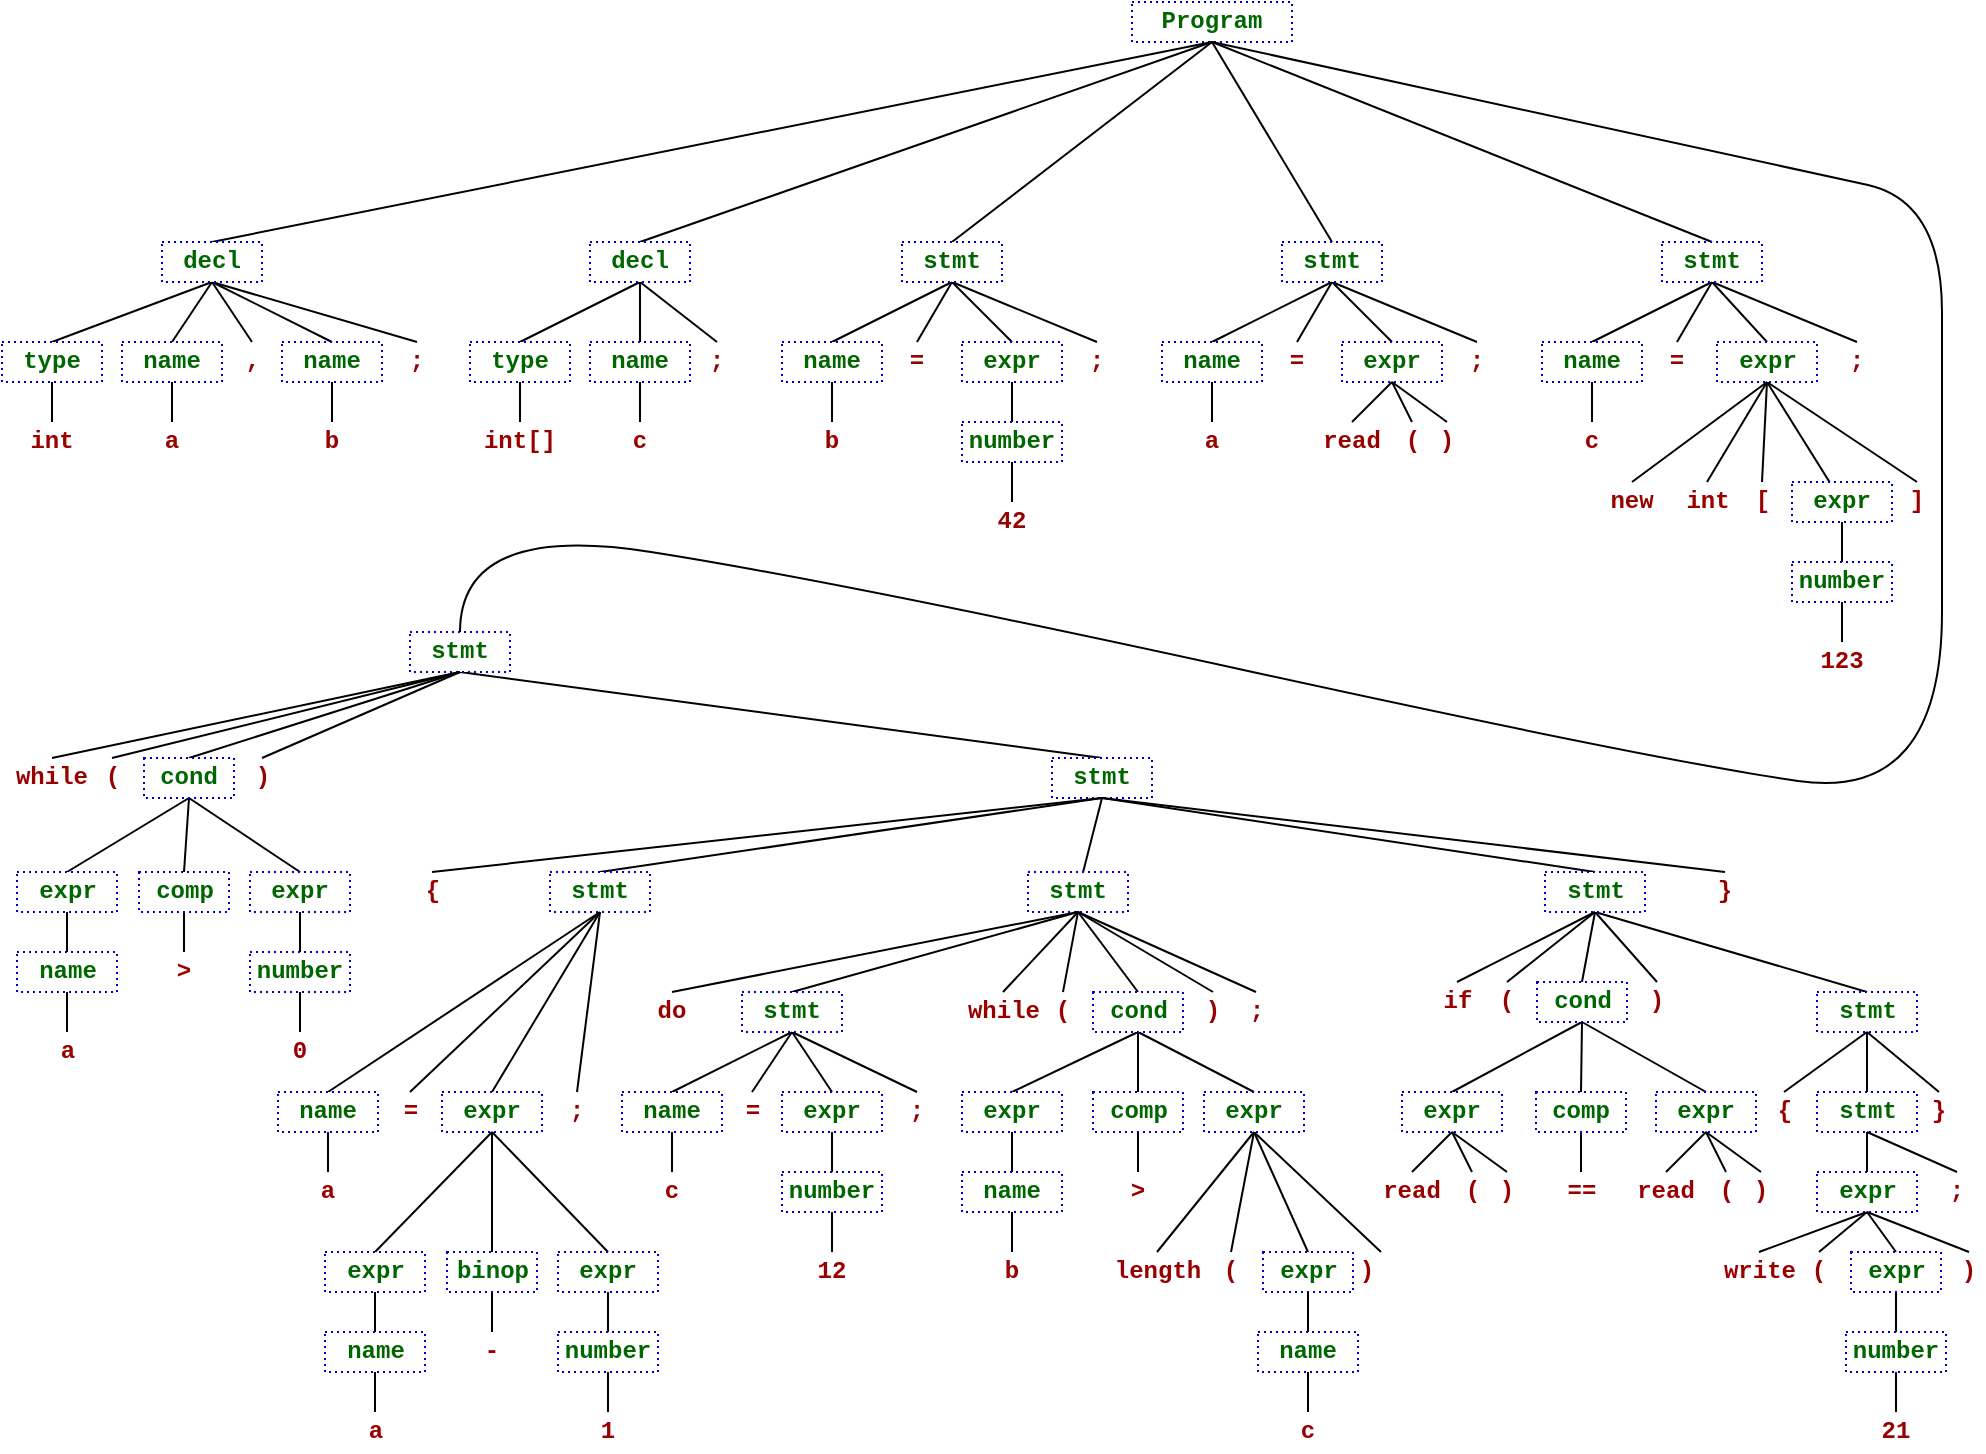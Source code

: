 <mxfile version="10.6.0" type="device"><diagram id="vpszH4qd9a74RK35bM7y" name="Seite-1"><mxGraphModel dx="961" dy="596" grid="1" gridSize="10" guides="1" tooltips="1" connect="1" arrows="1" fold="1" page="1" pageScale="1" pageWidth="1169" pageHeight="827" math="0" shadow="0"><root><mxCell id="0"/><mxCell id="1" parent="0"/><mxCell id="YYid5gHoArkyyQM7mQwb-10" value="Program" style="rounded=0;whiteSpace=wrap;html=1;strokeColor=#0000CC;fontFamily=Courier New;fontStyle=1;fixDash=0;backgroundOutline=0;dashed=1;fontColor=#006600;dashPattern=1 2;" vertex="1" parent="1"><mxGeometry x="575" y="30" width="80" height="20" as="geometry"/></mxCell><mxCell id="YYid5gHoArkyyQM7mQwb-16" style="edgeStyle=none;rounded=0;orthogonalLoop=1;jettySize=auto;html=1;exitX=0.5;exitY=1;exitDx=0;exitDy=0;entryX=0.5;entryY=0;entryDx=0;entryDy=0;strokeColor=#000000;fontFamily=Courier New;endArrow=none;endFill=0;fixDash=0;backgroundOutline=0;fontStyle=1" edge="1" parent="1" source="YYid5gHoArkyyQM7mQwb-11" target="YYid5gHoArkyyQM7mQwb-12"><mxGeometry relative="1" as="geometry"/></mxCell><mxCell id="YYid5gHoArkyyQM7mQwb-17" style="edgeStyle=none;rounded=0;orthogonalLoop=1;jettySize=auto;html=1;exitX=0.5;exitY=1;exitDx=0;exitDy=0;entryX=0.5;entryY=0;entryDx=0;entryDy=0;endArrow=none;endFill=0;strokeColor=#000000;fontFamily=Courier New;fixDash=0;backgroundOutline=0;fontStyle=1" edge="1" parent="1" source="YYid5gHoArkyyQM7mQwb-11" target="YYid5gHoArkyyQM7mQwb-13"><mxGeometry relative="1" as="geometry"/></mxCell><mxCell id="YYid5gHoArkyyQM7mQwb-18" style="edgeStyle=none;rounded=0;orthogonalLoop=1;jettySize=auto;html=1;entryX=0.5;entryY=0;entryDx=0;entryDy=0;endArrow=none;endFill=0;strokeColor=#000000;fontFamily=Courier New;exitX=0.5;exitY=1;exitDx=0;exitDy=0;fixDash=0;backgroundOutline=0;fontStyle=1" edge="1" parent="1" source="YYid5gHoArkyyQM7mQwb-11" target="YYid5gHoArkyyQM7mQwb-14"><mxGeometry relative="1" as="geometry"><mxPoint x="95" y="170" as="sourcePoint"/></mxGeometry></mxCell><mxCell id="YYid5gHoArkyyQM7mQwb-48" style="edgeStyle=none;rounded=0;orthogonalLoop=1;jettySize=auto;html=1;exitX=0.5;exitY=1;exitDx=0;exitDy=0;entryX=0.5;entryY=0;entryDx=0;entryDy=0;endArrow=none;endFill=0;strokeColor=#000000;fontFamily=Courier New;fixDash=0;backgroundOutline=0;fontStyle=1" edge="1" parent="1" source="YYid5gHoArkyyQM7mQwb-11" target="YYid5gHoArkyyQM7mQwb-47"><mxGeometry relative="1" as="geometry"/></mxCell><mxCell id="YYid5gHoArkyyQM7mQwb-94" style="edgeStyle=none;rounded=0;orthogonalLoop=1;jettySize=auto;html=1;exitX=0.5;exitY=0;exitDx=0;exitDy=0;entryX=0.5;entryY=1;entryDx=0;entryDy=0;endArrow=none;endFill=0;strokeColor=#000000;fontFamily=Courier New;fixDash=0;backgroundOutline=0;fontStyle=1" edge="1" parent="1" source="YYid5gHoArkyyQM7mQwb-11" target="YYid5gHoArkyyQM7mQwb-10"><mxGeometry relative="1" as="geometry"/></mxCell><mxCell id="YYid5gHoArkyyQM7mQwb-11" value="decl&lt;br&gt;" style="rounded=0;whiteSpace=wrap;html=1;strokeColor=#0000CC;fontFamily=Courier New;fontStyle=1;fixDash=0;backgroundOutline=0;dashed=1;fontColor=#006600;dashPattern=1 2;" vertex="1" parent="1"><mxGeometry x="90" y="150" width="50" height="20" as="geometry"/></mxCell><mxCell id="YYid5gHoArkyyQM7mQwb-12" value="type" style="rounded=0;whiteSpace=wrap;html=1;strokeColor=#0000CC;fontFamily=Courier New;fontStyle=1;fixDash=0;backgroundOutline=0;dashed=1;fontColor=#006600;dashPattern=1 2;" vertex="1" parent="1"><mxGeometry x="10" y="200" width="50" height="20" as="geometry"/></mxCell><mxCell id="YYid5gHoArkyyQM7mQwb-30" style="edgeStyle=none;rounded=0;orthogonalLoop=1;jettySize=auto;html=1;exitX=0.5;exitY=1;exitDx=0;exitDy=0;entryX=0.5;entryY=0;entryDx=0;entryDy=0;endArrow=none;endFill=0;strokeColor=#000000;fontFamily=Courier New;fixDash=0;backgroundOutline=0;fontStyle=1" edge="1" parent="1" source="YYid5gHoArkyyQM7mQwb-13" target="YYid5gHoArkyyQM7mQwb-28"><mxGeometry relative="1" as="geometry"/></mxCell><mxCell id="YYid5gHoArkyyQM7mQwb-13" value="name" style="rounded=0;whiteSpace=wrap;html=1;strokeColor=#0000CC;fontFamily=Courier New;fontStyle=1;fixDash=0;backgroundOutline=0;dashed=1;fontColor=#006600;dashPattern=1 2;" vertex="1" parent="1"><mxGeometry x="70" y="200" width="50" height="20" as="geometry"/></mxCell><mxCell id="YYid5gHoArkyyQM7mQwb-31" style="edgeStyle=none;rounded=0;orthogonalLoop=1;jettySize=auto;html=1;exitX=0.5;exitY=1;exitDx=0;exitDy=0;entryX=0.5;entryY=0;entryDx=0;entryDy=0;endArrow=none;endFill=0;strokeColor=#000000;fontFamily=Courier New;fixDash=0;backgroundOutline=0;fontStyle=1" edge="1" parent="1" source="YYid5gHoArkyyQM7mQwb-14" target="YYid5gHoArkyyQM7mQwb-29"><mxGeometry relative="1" as="geometry"/></mxCell><mxCell id="YYid5gHoArkyyQM7mQwb-14" value="name" style="rounded=0;whiteSpace=wrap;html=1;strokeColor=#0000CC;fontFamily=Courier New;fontStyle=1;fixDash=0;backgroundOutline=0;dashed=1;fontColor=#006600;dashPattern=1 2;" vertex="1" parent="1"><mxGeometry x="150" y="200" width="50" height="20" as="geometry"/></mxCell><mxCell id="YYid5gHoArkyyQM7mQwb-20" style="edgeStyle=none;rounded=0;orthogonalLoop=1;jettySize=auto;html=1;exitX=0.5;exitY=0;exitDx=0;exitDy=0;entryX=0.5;entryY=1;entryDx=0;entryDy=0;endArrow=none;endFill=0;strokeColor=#000000;fontFamily=Courier New;fixDash=0;backgroundOutline=0;fontStyle=1" edge="1" parent="1" source="YYid5gHoArkyyQM7mQwb-19" target="YYid5gHoArkyyQM7mQwb-11"><mxGeometry relative="1" as="geometry"/></mxCell><mxCell id="YYid5gHoArkyyQM7mQwb-19" value="," style="text;html=1;strokeColor=none;fillColor=none;align=center;verticalAlign=middle;whiteSpace=wrap;rounded=0;fontFamily=Courier New;fixDash=0;backgroundOutline=0;dashed=1;fontStyle=1;fontColor=#990000;dashPattern=1 2;" vertex="1" parent="1"><mxGeometry x="127.5" y="200" width="15" height="20" as="geometry"/></mxCell><mxCell id="YYid5gHoArkyyQM7mQwb-27" style="edgeStyle=none;rounded=0;orthogonalLoop=1;jettySize=auto;html=1;exitX=0.5;exitY=0;exitDx=0;exitDy=0;entryX=0.5;entryY=1;entryDx=0;entryDy=0;endArrow=none;endFill=0;strokeColor=#000000;fontFamily=Courier New;fixDash=0;backgroundOutline=0;fontStyle=1" edge="1" parent="1" source="YYid5gHoArkyyQM7mQwb-26" target="YYid5gHoArkyyQM7mQwb-12"><mxGeometry relative="1" as="geometry"/></mxCell><mxCell id="YYid5gHoArkyyQM7mQwb-26" value="int" style="text;html=1;strokeColor=none;fillColor=none;align=center;verticalAlign=middle;whiteSpace=wrap;rounded=0;fontFamily=Courier New;fixDash=0;backgroundOutline=0;dashed=1;fontStyle=1;fontColor=#990000;dashPattern=1 2;" vertex="1" parent="1"><mxGeometry x="15" y="240" width="40" height="20" as="geometry"/></mxCell><mxCell id="YYid5gHoArkyyQM7mQwb-28" value="a" style="text;html=1;strokeColor=none;fillColor=none;align=center;verticalAlign=middle;whiteSpace=wrap;rounded=0;fontFamily=Courier New;fixDash=0;backgroundOutline=0;dashed=1;fontStyle=1;fontColor=#990000;dashPattern=1 2;" vertex="1" parent="1"><mxGeometry x="75" y="240" width="40" height="20" as="geometry"/></mxCell><mxCell id="YYid5gHoArkyyQM7mQwb-29" value="b" style="text;html=1;strokeColor=none;fillColor=none;align=center;verticalAlign=middle;whiteSpace=wrap;rounded=0;fontFamily=Courier New;fixDash=0;backgroundOutline=0;dashed=1;fontStyle=1;fontColor=#990000;dashPattern=1 2;" vertex="1" parent="1"><mxGeometry x="155" y="240" width="40" height="20" as="geometry"/></mxCell><mxCell id="YYid5gHoArkyyQM7mQwb-32" style="edgeStyle=none;rounded=0;orthogonalLoop=1;jettySize=auto;html=1;exitX=0.5;exitY=1;exitDx=0;exitDy=0;entryX=0.5;entryY=0;entryDx=0;entryDy=0;strokeColor=#000000;fontFamily=Courier New;endArrow=none;endFill=0;fixDash=0;backgroundOutline=0;fontStyle=1" edge="1" parent="1" source="YYid5gHoArkyyQM7mQwb-35" target="YYid5gHoArkyyQM7mQwb-36"><mxGeometry relative="1" as="geometry"/></mxCell><mxCell id="YYid5gHoArkyyQM7mQwb-33" style="edgeStyle=none;rounded=0;orthogonalLoop=1;jettySize=auto;html=1;exitX=0.5;exitY=1;exitDx=0;exitDy=0;entryX=0.5;entryY=0;entryDx=0;entryDy=0;endArrow=none;endFill=0;strokeColor=#000000;fontFamily=Courier New;fixDash=0;backgroundOutline=0;fontStyle=1" edge="1" parent="1" source="YYid5gHoArkyyQM7mQwb-35" target="YYid5gHoArkyyQM7mQwb-38"><mxGeometry relative="1" as="geometry"/></mxCell><mxCell id="YYid5gHoArkyyQM7mQwb-51" style="edgeStyle=none;rounded=0;orthogonalLoop=1;jettySize=auto;html=1;exitX=0.5;exitY=1;exitDx=0;exitDy=0;entryX=0.5;entryY=0;entryDx=0;entryDy=0;endArrow=none;endFill=0;strokeColor=#000000;fontFamily=Courier New;fixDash=0;backgroundOutline=0;fontStyle=1" edge="1" parent="1" source="YYid5gHoArkyyQM7mQwb-35" target="YYid5gHoArkyyQM7mQwb-50"><mxGeometry relative="1" as="geometry"/></mxCell><mxCell id="YYid5gHoArkyyQM7mQwb-95" style="edgeStyle=none;rounded=0;orthogonalLoop=1;jettySize=auto;html=1;exitX=0.5;exitY=0;exitDx=0;exitDy=0;endArrow=none;endFill=0;strokeColor=#000000;fontFamily=Courier New;entryX=0.5;entryY=1;entryDx=0;entryDy=0;fixDash=0;backgroundOutline=0;fontStyle=1" edge="1" parent="1" source="YYid5gHoArkyyQM7mQwb-35" target="YYid5gHoArkyyQM7mQwb-10"><mxGeometry relative="1" as="geometry"><mxPoint x="820" y="50" as="targetPoint"/></mxGeometry></mxCell><mxCell id="YYid5gHoArkyyQM7mQwb-35" value="decl&lt;br&gt;" style="rounded=0;whiteSpace=wrap;html=1;strokeColor=#0000CC;fontFamily=Courier New;fontStyle=1;fixDash=0;backgroundOutline=0;dashed=1;fontColor=#006600;dashPattern=1 2;" vertex="1" parent="1"><mxGeometry x="304" y="150" width="50" height="20" as="geometry"/></mxCell><mxCell id="YYid5gHoArkyyQM7mQwb-36" value="type" style="rounded=0;whiteSpace=wrap;html=1;strokeColor=#0000CC;fontFamily=Courier New;fontStyle=1;fixDash=0;backgroundOutline=0;dashed=1;fontColor=#006600;dashPattern=1 2;" vertex="1" parent="1"><mxGeometry x="244" y="200" width="50" height="20" as="geometry"/></mxCell><mxCell id="YYid5gHoArkyyQM7mQwb-37" style="edgeStyle=none;rounded=0;orthogonalLoop=1;jettySize=auto;html=1;exitX=0.5;exitY=1;exitDx=0;exitDy=0;entryX=0.5;entryY=0;entryDx=0;entryDy=0;endArrow=none;endFill=0;strokeColor=#000000;fontFamily=Courier New;fixDash=0;backgroundOutline=0;fontStyle=1" edge="1" parent="1" source="YYid5gHoArkyyQM7mQwb-38" target="YYid5gHoArkyyQM7mQwb-45"><mxGeometry relative="1" as="geometry"/></mxCell><mxCell id="YYid5gHoArkyyQM7mQwb-38" value="name" style="rounded=0;whiteSpace=wrap;html=1;strokeColor=#0000CC;fontFamily=Courier New;fontStyle=1;fixDash=0;backgroundOutline=0;dashed=1;fontColor=#006600;dashPattern=1 2;" vertex="1" parent="1"><mxGeometry x="304" y="200" width="50" height="20" as="geometry"/></mxCell><mxCell id="YYid5gHoArkyyQM7mQwb-43" style="edgeStyle=none;rounded=0;orthogonalLoop=1;jettySize=auto;html=1;exitX=0.5;exitY=0;exitDx=0;exitDy=0;entryX=0.5;entryY=1;entryDx=0;entryDy=0;endArrow=none;endFill=0;strokeColor=#000000;fontFamily=Courier New;fixDash=0;backgroundOutline=0;fontStyle=1" edge="1" parent="1" source="YYid5gHoArkyyQM7mQwb-44" target="YYid5gHoArkyyQM7mQwb-36"><mxGeometry relative="1" as="geometry"/></mxCell><mxCell id="YYid5gHoArkyyQM7mQwb-44" value="int[]" style="text;html=1;strokeColor=none;fillColor=none;align=center;verticalAlign=middle;whiteSpace=wrap;rounded=0;fontFamily=Courier New;fixDash=0;backgroundOutline=0;dashed=1;fontStyle=1;fontColor=#990000;dashPattern=1 2;" vertex="1" parent="1"><mxGeometry x="249" y="240" width="40" height="20" as="geometry"/></mxCell><mxCell id="YYid5gHoArkyyQM7mQwb-45" value="c" style="text;html=1;strokeColor=none;fillColor=none;align=center;verticalAlign=middle;whiteSpace=wrap;rounded=0;fontFamily=Courier New;fixDash=0;backgroundOutline=0;dashed=1;fontStyle=1;fontColor=#990000;dashPattern=1 2;" vertex="1" parent="1"><mxGeometry x="309" y="240" width="40" height="20" as="geometry"/></mxCell><mxCell id="YYid5gHoArkyyQM7mQwb-47" value=";&lt;br&gt;" style="text;html=1;strokeColor=none;fillColor=none;align=center;verticalAlign=middle;whiteSpace=wrap;rounded=0;fontFamily=Courier New;fixDash=0;backgroundOutline=0;dashed=1;fontStyle=1;fontColor=#990000;dashPattern=1 2;" vertex="1" parent="1"><mxGeometry x="210" y="200" width="15" height="20" as="geometry"/></mxCell><mxCell id="YYid5gHoArkyyQM7mQwb-50" value=";&lt;br&gt;" style="text;html=1;strokeColor=none;fillColor=none;align=center;verticalAlign=middle;whiteSpace=wrap;rounded=0;fontFamily=Courier New;fixDash=0;backgroundOutline=0;dashed=1;fontStyle=1;fontColor=#990000;dashPattern=1 2;" vertex="1" parent="1"><mxGeometry x="360" y="200" width="15" height="20" as="geometry"/></mxCell><mxCell id="YYid5gHoArkyyQM7mQwb-52" style="edgeStyle=none;rounded=0;orthogonalLoop=1;jettySize=auto;html=1;exitX=0.5;exitY=1;exitDx=0;exitDy=0;entryX=0.5;entryY=0;entryDx=0;entryDy=0;strokeColor=#000000;fontFamily=Courier New;endArrow=none;endFill=0;fixDash=0;backgroundOutline=0;fontStyle=1" edge="1" parent="1" source="YYid5gHoArkyyQM7mQwb-55" target="YYid5gHoArkyyQM7mQwb-56"><mxGeometry relative="1" as="geometry"/></mxCell><mxCell id="YYid5gHoArkyyQM7mQwb-53" style="edgeStyle=none;rounded=0;orthogonalLoop=1;jettySize=auto;html=1;exitX=0.5;exitY=1;exitDx=0;exitDy=0;entryX=0.5;entryY=0;entryDx=0;entryDy=0;endArrow=none;endFill=0;strokeColor=#000000;fontFamily=Courier New;fixDash=0;backgroundOutline=0;fontStyle=1" edge="1" parent="1" source="YYid5gHoArkyyQM7mQwb-55" target="YYid5gHoArkyyQM7mQwb-58"><mxGeometry relative="1" as="geometry"/></mxCell><mxCell id="YYid5gHoArkyyQM7mQwb-54" style="edgeStyle=none;rounded=0;orthogonalLoop=1;jettySize=auto;html=1;exitX=0.5;exitY=1;exitDx=0;exitDy=0;entryX=0.5;entryY=0;entryDx=0;entryDy=0;endArrow=none;endFill=0;strokeColor=#000000;fontFamily=Courier New;fixDash=0;backgroundOutline=0;fontStyle=1" edge="1" parent="1" source="YYid5gHoArkyyQM7mQwb-55" target="YYid5gHoArkyyQM7mQwb-62"><mxGeometry relative="1" as="geometry"/></mxCell><mxCell id="YYid5gHoArkyyQM7mQwb-96" style="edgeStyle=none;rounded=0;orthogonalLoop=1;jettySize=auto;html=1;exitX=0.5;exitY=0;exitDx=0;exitDy=0;endArrow=none;endFill=0;strokeColor=#000000;fontFamily=Courier New;entryX=0.5;entryY=1;entryDx=0;entryDy=0;fixDash=0;backgroundOutline=0;fontStyle=1" edge="1" parent="1" source="YYid5gHoArkyyQM7mQwb-55" target="YYid5gHoArkyyQM7mQwb-10"><mxGeometry relative="1" as="geometry"><mxPoint x="410" y="50" as="targetPoint"/></mxGeometry></mxCell><mxCell id="YYid5gHoArkyyQM7mQwb-55" value="stmt&lt;br&gt;" style="rounded=0;whiteSpace=wrap;html=1;strokeColor=#0000CC;fontFamily=Courier New;fontStyle=1;fixDash=0;backgroundOutline=0;dashed=1;fontColor=#006600;dashPattern=1 2;" vertex="1" parent="1"><mxGeometry x="460" y="150" width="50" height="20" as="geometry"/></mxCell><mxCell id="YYid5gHoArkyyQM7mQwb-56" value="name" style="rounded=0;whiteSpace=wrap;html=1;strokeColor=#0000CC;fontFamily=Courier New;fontStyle=1;fixDash=0;backgroundOutline=0;dashed=1;fontColor=#006600;dashPattern=1 2;" vertex="1" parent="1"><mxGeometry x="400" y="200" width="50" height="20" as="geometry"/></mxCell><mxCell id="YYid5gHoArkyyQM7mQwb-71" value="" style="edgeStyle=none;rounded=0;orthogonalLoop=1;jettySize=auto;html=1;endArrow=none;endFill=0;strokeColor=#000000;fontFamily=Courier New;fixDash=0;backgroundOutline=0;fontStyle=1" edge="1" parent="1" source="YYid5gHoArkyyQM7mQwb-58" target="YYid5gHoArkyyQM7mQwb-70"><mxGeometry relative="1" as="geometry"/></mxCell><mxCell id="YYid5gHoArkyyQM7mQwb-58" value="expr" style="rounded=0;whiteSpace=wrap;html=1;strokeColor=#0000CC;fontFamily=Courier New;fontStyle=1;fixDash=0;backgroundOutline=0;dashed=1;fontColor=#006600;dashPattern=1 2;" vertex="1" parent="1"><mxGeometry x="490" y="200" width="50" height="20" as="geometry"/></mxCell><mxCell id="YYid5gHoArkyyQM7mQwb-73" style="edgeStyle=none;rounded=0;orthogonalLoop=1;jettySize=auto;html=1;exitX=0.5;exitY=1;exitDx=0;exitDy=0;entryX=0.5;entryY=0;entryDx=0;entryDy=0;endArrow=none;endFill=0;strokeColor=#000000;fontFamily=Courier New;fixDash=0;backgroundOutline=0;fontStyle=1" edge="1" parent="1" source="YYid5gHoArkyyQM7mQwb-70" target="YYid5gHoArkyyQM7mQwb-72"><mxGeometry relative="1" as="geometry"/></mxCell><mxCell id="YYid5gHoArkyyQM7mQwb-70" value="number" style="rounded=0;whiteSpace=wrap;html=1;strokeColor=#0000CC;fontFamily=Courier New;fontStyle=1;fixDash=0;backgroundOutline=0;dashed=1;fontColor=#006600;dashPattern=1 2;" vertex="1" parent="1"><mxGeometry x="490" y="240" width="50" height="20" as="geometry"/></mxCell><mxCell id="YYid5gHoArkyyQM7mQwb-59" style="edgeStyle=none;rounded=0;orthogonalLoop=1;jettySize=auto;html=1;exitX=0.5;exitY=0;exitDx=0;exitDy=0;entryX=0.5;entryY=1;entryDx=0;entryDy=0;endArrow=none;endFill=0;strokeColor=#000000;fontFamily=Courier New;fixDash=0;backgroundOutline=0;fontStyle=1" edge="1" parent="1" source="YYid5gHoArkyyQM7mQwb-60" target="YYid5gHoArkyyQM7mQwb-56"><mxGeometry relative="1" as="geometry"/></mxCell><mxCell id="YYid5gHoArkyyQM7mQwb-60" value="b" style="text;html=1;strokeColor=none;fillColor=none;align=center;verticalAlign=middle;whiteSpace=wrap;rounded=0;fontFamily=Courier New;fixDash=0;backgroundOutline=0;dashed=1;fontStyle=1;fontColor=#990000;dashPattern=1 2;" vertex="1" parent="1"><mxGeometry x="405" y="240" width="40" height="20" as="geometry"/></mxCell><mxCell id="YYid5gHoArkyyQM7mQwb-62" value=";&lt;br&gt;" style="text;html=1;strokeColor=none;fillColor=none;align=center;verticalAlign=middle;whiteSpace=wrap;rounded=0;fontFamily=Courier New;fixDash=0;backgroundOutline=0;dashed=1;fontStyle=1;fontColor=#990000;dashPattern=1 2;" vertex="1" parent="1"><mxGeometry x="550" y="200" width="15" height="20" as="geometry"/></mxCell><mxCell id="YYid5gHoArkyyQM7mQwb-68" style="edgeStyle=none;rounded=0;orthogonalLoop=1;jettySize=auto;html=1;exitX=0.5;exitY=0;exitDx=0;exitDy=0;entryX=0.5;entryY=1;entryDx=0;entryDy=0;endArrow=none;endFill=0;strokeColor=#000000;fontFamily=Courier New;fixDash=0;backgroundOutline=0;fontStyle=1" edge="1" parent="1" source="YYid5gHoArkyyQM7mQwb-63" target="YYid5gHoArkyyQM7mQwb-55"><mxGeometry relative="1" as="geometry"/></mxCell><mxCell id="YYid5gHoArkyyQM7mQwb-63" value="=&lt;br&gt;" style="text;html=1;strokeColor=none;fillColor=none;align=center;verticalAlign=middle;whiteSpace=wrap;rounded=0;fontFamily=Courier New;fixDash=0;backgroundOutline=0;dashed=1;fontStyle=1;fontColor=#990000;dashPattern=1 2;" vertex="1" parent="1"><mxGeometry x="460" y="200" width="15" height="20" as="geometry"/></mxCell><mxCell id="YYid5gHoArkyyQM7mQwb-72" value="42&lt;br&gt;" style="text;html=1;strokeColor=none;fillColor=none;align=center;verticalAlign=middle;whiteSpace=wrap;rounded=0;fontFamily=Courier New;fixDash=0;backgroundOutline=0;fontStyle=1;fontColor=#990000;dashed=1;dashPattern=1 2;" vertex="1" parent="1"><mxGeometry x="495" y="280" width="40" height="20" as="geometry"/></mxCell><mxCell id="YYid5gHoArkyyQM7mQwb-74" style="edgeStyle=none;rounded=0;orthogonalLoop=1;jettySize=auto;html=1;exitX=0.5;exitY=1;exitDx=0;exitDy=0;entryX=0.5;entryY=0;entryDx=0;entryDy=0;strokeColor=#000000;fontFamily=Courier New;endArrow=none;endFill=0;fixDash=0;backgroundOutline=0;fontStyle=1" edge="1" source="YYid5gHoArkyyQM7mQwb-77" target="YYid5gHoArkyyQM7mQwb-78" parent="1"><mxGeometry relative="1" as="geometry"/></mxCell><mxCell id="YYid5gHoArkyyQM7mQwb-75" style="edgeStyle=none;rounded=0;orthogonalLoop=1;jettySize=auto;html=1;exitX=0.5;exitY=1;exitDx=0;exitDy=0;entryX=0.5;entryY=0;entryDx=0;entryDy=0;endArrow=none;endFill=0;strokeColor=#000000;fontFamily=Courier New;fixDash=0;backgroundOutline=0;fontStyle=1" edge="1" source="YYid5gHoArkyyQM7mQwb-77" target="YYid5gHoArkyyQM7mQwb-80" parent="1"><mxGeometry relative="1" as="geometry"/></mxCell><mxCell id="YYid5gHoArkyyQM7mQwb-76" style="edgeStyle=none;rounded=0;orthogonalLoop=1;jettySize=auto;html=1;exitX=0.5;exitY=1;exitDx=0;exitDy=0;entryX=0.5;entryY=0;entryDx=0;entryDy=0;endArrow=none;endFill=0;strokeColor=#000000;fontFamily=Courier New;fixDash=0;backgroundOutline=0;fontStyle=1" edge="1" source="YYid5gHoArkyyQM7mQwb-77" target="YYid5gHoArkyyQM7mQwb-85" parent="1"><mxGeometry relative="1" as="geometry"/></mxCell><mxCell id="YYid5gHoArkyyQM7mQwb-97" style="edgeStyle=none;rounded=0;orthogonalLoop=1;jettySize=auto;html=1;exitX=0.5;exitY=0;exitDx=0;exitDy=0;endArrow=none;endFill=0;strokeColor=#000000;fontFamily=Courier New;entryX=0.5;entryY=1;entryDx=0;entryDy=0;fixDash=0;backgroundOutline=0;fontStyle=1" edge="1" parent="1" source="YYid5gHoArkyyQM7mQwb-77" target="YYid5gHoArkyyQM7mQwb-10"><mxGeometry relative="1" as="geometry"><mxPoint x="820" y="50" as="targetPoint"/></mxGeometry></mxCell><mxCell id="YYid5gHoArkyyQM7mQwb-77" value="stmt&lt;br&gt;" style="rounded=0;whiteSpace=wrap;html=1;strokeColor=#0000CC;fontFamily=Courier New;fontStyle=1;fixDash=0;backgroundOutline=0;dashed=1;fontColor=#006600;dashPattern=1 2;" vertex="1" parent="1"><mxGeometry x="650" y="150" width="50" height="20" as="geometry"/></mxCell><mxCell id="YYid5gHoArkyyQM7mQwb-78" value="name" style="rounded=0;whiteSpace=wrap;html=1;strokeColor=#0000CC;fontFamily=Courier New;fontStyle=1;fixDash=0;backgroundOutline=0;dashed=1;fontColor=#006600;dashPattern=1 2;" vertex="1" parent="1"><mxGeometry x="590" y="200" width="50" height="20" as="geometry"/></mxCell><mxCell id="YYid5gHoArkyyQM7mQwb-80" value="expr" style="rounded=0;whiteSpace=wrap;html=1;strokeColor=#0000CC;fontFamily=Courier New;fontStyle=1;fixDash=0;backgroundOutline=0;dashed=1;fontColor=#006600;dashPattern=1 2;" vertex="1" parent="1"><mxGeometry x="680" y="200" width="50" height="20" as="geometry"/></mxCell><mxCell id="YYid5gHoArkyyQM7mQwb-81" style="edgeStyle=none;rounded=0;orthogonalLoop=1;jettySize=auto;html=1;exitX=0.5;exitY=1;exitDx=0;exitDy=0;entryX=0.5;entryY=0;entryDx=0;entryDy=0;endArrow=none;endFill=0;strokeColor=#000000;fontFamily=Courier New;fixDash=0;backgroundOutline=0;fontStyle=1" edge="1" source="YYid5gHoArkyyQM7mQwb-80" target="YYid5gHoArkyyQM7mQwb-88" parent="1"><mxGeometry relative="1" as="geometry"><mxPoint x="705" y="260" as="sourcePoint"/></mxGeometry></mxCell><mxCell id="YYid5gHoArkyyQM7mQwb-83" style="edgeStyle=none;rounded=0;orthogonalLoop=1;jettySize=auto;html=1;exitX=0.5;exitY=0;exitDx=0;exitDy=0;entryX=0.5;entryY=1;entryDx=0;entryDy=0;endArrow=none;endFill=0;strokeColor=#000000;fontFamily=Courier New;fixDash=0;backgroundOutline=0;fontStyle=1" edge="1" source="YYid5gHoArkyyQM7mQwb-84" target="YYid5gHoArkyyQM7mQwb-78" parent="1"><mxGeometry relative="1" as="geometry"/></mxCell><mxCell id="YYid5gHoArkyyQM7mQwb-84" value="a" style="text;html=1;strokeColor=none;fillColor=none;align=center;verticalAlign=middle;whiteSpace=wrap;rounded=0;fontFamily=Courier New;fixDash=0;backgroundOutline=0;dashed=1;fontStyle=1;fontColor=#990000;dashPattern=1 2;" vertex="1" parent="1"><mxGeometry x="595" y="240" width="40" height="20" as="geometry"/></mxCell><mxCell id="YYid5gHoArkyyQM7mQwb-85" value=";&lt;br&gt;" style="text;html=1;strokeColor=none;fillColor=none;align=center;verticalAlign=middle;whiteSpace=wrap;rounded=0;fontFamily=Courier New;fixDash=0;backgroundOutline=0;dashed=1;fontStyle=1;fontColor=#990000;dashPattern=1 2;" vertex="1" parent="1"><mxGeometry x="740" y="200" width="15" height="20" as="geometry"/></mxCell><mxCell id="YYid5gHoArkyyQM7mQwb-86" style="edgeStyle=none;rounded=0;orthogonalLoop=1;jettySize=auto;html=1;exitX=0.5;exitY=0;exitDx=0;exitDy=0;entryX=0.5;entryY=1;entryDx=0;entryDy=0;endArrow=none;endFill=0;strokeColor=#000000;fontFamily=Courier New;fixDash=0;backgroundOutline=0;fontStyle=1" edge="1" source="YYid5gHoArkyyQM7mQwb-87" target="YYid5gHoArkyyQM7mQwb-77" parent="1"><mxGeometry relative="1" as="geometry"/></mxCell><mxCell id="YYid5gHoArkyyQM7mQwb-87" value="=&lt;br&gt;" style="text;html=1;strokeColor=none;fillColor=none;align=center;verticalAlign=middle;whiteSpace=wrap;rounded=0;fontFamily=Courier New;fixDash=0;backgroundOutline=0;dashed=1;fontStyle=1;fontColor=#990000;dashPattern=1 2;" vertex="1" parent="1"><mxGeometry x="650" y="200" width="15" height="20" as="geometry"/></mxCell><mxCell id="YYid5gHoArkyyQM7mQwb-88" value="read&lt;br&gt;" style="text;html=1;strokeColor=none;fillColor=none;align=center;verticalAlign=middle;whiteSpace=wrap;rounded=0;fontFamily=Courier New;fixDash=0;backgroundOutline=0;dashed=1;fontStyle=1;fontColor=#990000;dashPattern=1 2;" vertex="1" parent="1"><mxGeometry x="665" y="240" width="40" height="20" as="geometry"/></mxCell><mxCell id="YYid5gHoArkyyQM7mQwb-92" style="edgeStyle=none;rounded=0;orthogonalLoop=1;jettySize=auto;html=1;exitX=0.5;exitY=0;exitDx=0;exitDy=0;entryX=0.5;entryY=1;entryDx=0;entryDy=0;endArrow=none;endFill=0;strokeColor=#000000;fontFamily=Courier New;fixDash=0;backgroundOutline=0;fontStyle=1" edge="1" parent="1" source="YYid5gHoArkyyQM7mQwb-89" target="YYid5gHoArkyyQM7mQwb-80"><mxGeometry relative="1" as="geometry"/></mxCell><mxCell id="YYid5gHoArkyyQM7mQwb-89" value="(&lt;br&gt;" style="text;html=1;strokeColor=none;fillColor=none;align=center;verticalAlign=middle;whiteSpace=wrap;rounded=0;fontFamily=Courier New;fixDash=0;backgroundOutline=0;dashed=1;fontStyle=1;fontColor=#990000;dashPattern=1 2;" vertex="1" parent="1"><mxGeometry x="707.5" y="240" width="15" height="20" as="geometry"/></mxCell><mxCell id="YYid5gHoArkyyQM7mQwb-93" style="edgeStyle=none;rounded=0;orthogonalLoop=1;jettySize=auto;html=1;exitX=0.5;exitY=0;exitDx=0;exitDy=0;endArrow=none;endFill=0;strokeColor=#000000;fontFamily=Courier New;entryX=0.5;entryY=1;entryDx=0;entryDy=0;fixDash=0;backgroundOutline=0;fontStyle=1" edge="1" parent="1" source="YYid5gHoArkyyQM7mQwb-90" target="YYid5gHoArkyyQM7mQwb-80"><mxGeometry relative="1" as="geometry"><mxPoint x="700" y="220" as="targetPoint"/></mxGeometry></mxCell><mxCell id="YYid5gHoArkyyQM7mQwb-90" value=")&lt;br&gt;" style="text;html=1;strokeColor=none;fillColor=none;align=center;verticalAlign=middle;whiteSpace=wrap;rounded=0;fontFamily=Courier New;fixDash=0;backgroundOutline=0;dashed=1;fontStyle=1;fontColor=#990000;dashPattern=1 2;" vertex="1" parent="1"><mxGeometry x="725" y="240" width="15" height="20" as="geometry"/></mxCell><mxCell id="YYid5gHoArkyyQM7mQwb-98" style="edgeStyle=none;rounded=0;orthogonalLoop=1;jettySize=auto;html=1;exitX=0.5;exitY=1;exitDx=0;exitDy=0;entryX=0.5;entryY=0;entryDx=0;entryDy=0;strokeColor=#000000;fontFamily=Courier New;endArrow=none;endFill=0;fixDash=0;backgroundOutline=0;fontStyle=1" edge="1" source="YYid5gHoArkyyQM7mQwb-101" target="YYid5gHoArkyyQM7mQwb-102" parent="1"><mxGeometry relative="1" as="geometry"/></mxCell><mxCell id="YYid5gHoArkyyQM7mQwb-99" style="edgeStyle=none;rounded=0;orthogonalLoop=1;jettySize=auto;html=1;exitX=0.5;exitY=1;exitDx=0;exitDy=0;entryX=0.5;entryY=0;entryDx=0;entryDy=0;endArrow=none;endFill=0;strokeColor=#000000;fontFamily=Courier New;fixDash=0;backgroundOutline=0;fontStyle=1" edge="1" source="YYid5gHoArkyyQM7mQwb-101" target="YYid5gHoArkyyQM7mQwb-113" parent="1"><mxGeometry relative="1" as="geometry"/></mxCell><mxCell id="YYid5gHoArkyyQM7mQwb-100" style="edgeStyle=none;rounded=0;orthogonalLoop=1;jettySize=auto;html=1;exitX=0.5;exitY=1;exitDx=0;exitDy=0;entryX=0.5;entryY=0;entryDx=0;entryDy=0;endArrow=none;endFill=0;strokeColor=#000000;fontFamily=Courier New;fixDash=0;backgroundOutline=0;fontStyle=1" edge="1" source="YYid5gHoArkyyQM7mQwb-101" target="YYid5gHoArkyyQM7mQwb-109" parent="1"><mxGeometry relative="1" as="geometry"/></mxCell><mxCell id="YYid5gHoArkyyQM7mQwb-240" style="edgeStyle=none;rounded=0;orthogonalLoop=1;jettySize=auto;html=1;exitX=0.5;exitY=0;exitDx=0;exitDy=0;entryX=0.5;entryY=1;entryDx=0;entryDy=0;endArrow=none;endFill=0;strokeColor=#000000;fontFamily=Courier New;fixDash=0;backgroundOutline=0;fontStyle=1" edge="1" parent="1" source="YYid5gHoArkyyQM7mQwb-101" target="YYid5gHoArkyyQM7mQwb-10"><mxGeometry relative="1" as="geometry"/></mxCell><mxCell id="YYid5gHoArkyyQM7mQwb-101" value="stmt&lt;br&gt;" style="rounded=0;whiteSpace=wrap;html=1;strokeColor=#0000CC;fontFamily=Courier New;fontStyle=1;fixDash=0;backgroundOutline=0;dashed=1;fontColor=#006600;dashPattern=1 2;" vertex="1" parent="1"><mxGeometry x="840" y="150" width="50" height="20" as="geometry"/></mxCell><mxCell id="YYid5gHoArkyyQM7mQwb-102" value="name" style="rounded=0;whiteSpace=wrap;html=1;strokeColor=#0000CC;fontFamily=Courier New;fontStyle=1;fixDash=0;backgroundOutline=0;dashed=1;fontColor=#006600;dashPattern=1 2;" vertex="1" parent="1"><mxGeometry x="780" y="200" width="50" height="20" as="geometry"/></mxCell><mxCell id="YYid5gHoArkyyQM7mQwb-103" value="" style="edgeStyle=none;rounded=0;orthogonalLoop=1;jettySize=auto;html=1;endArrow=none;endFill=0;strokeColor=#000000;fontFamily=Courier New;fixDash=0;backgroundOutline=0;fontStyle=1" edge="1" source="YYid5gHoArkyyQM7mQwb-104" target="YYid5gHoArkyyQM7mQwb-106" parent="1"><mxGeometry relative="1" as="geometry"/></mxCell><mxCell id="YYid5gHoArkyyQM7mQwb-114" value="" style="edgeStyle=none;rounded=0;orthogonalLoop=1;jettySize=auto;html=1;endArrow=none;endFill=0;strokeColor=#000000;fontFamily=Courier New;entryX=0.5;entryY=1;entryDx=0;entryDy=0;fixDash=0;backgroundOutline=0;fontStyle=1" edge="1" parent="1" source="YYid5gHoArkyyQM7mQwb-104" target="YYid5gHoArkyyQM7mQwb-113"><mxGeometry relative="1" as="geometry"/></mxCell><mxCell id="YYid5gHoArkyyQM7mQwb-104" value="expr" style="rounded=0;whiteSpace=wrap;html=1;strokeColor=#0000CC;fontFamily=Courier New;fontStyle=1;fixDash=0;backgroundOutline=0;dashed=1;fontColor=#006600;dashPattern=1 2;" vertex="1" parent="1"><mxGeometry x="905" y="270" width="50" height="20" as="geometry"/></mxCell><mxCell id="YYid5gHoArkyyQM7mQwb-116" style="edgeStyle=none;rounded=0;orthogonalLoop=1;jettySize=auto;html=1;exitX=0.5;exitY=1;exitDx=0;exitDy=0;entryX=0.5;entryY=0;entryDx=0;entryDy=0;endArrow=none;endFill=0;strokeColor=#000000;fontFamily=Courier New;fixDash=0;backgroundOutline=0;fontStyle=1" edge="1" parent="1" source="YYid5gHoArkyyQM7mQwb-113" target="YYid5gHoArkyyQM7mQwb-115"><mxGeometry relative="1" as="geometry"/></mxCell><mxCell id="YYid5gHoArkyyQM7mQwb-113" value="expr" style="rounded=0;whiteSpace=wrap;html=1;strokeColor=#0000CC;fontFamily=Courier New;fontStyle=1;fixDash=0;backgroundOutline=0;dashed=1;fontColor=#006600;dashPattern=1 2;" vertex="1" parent="1"><mxGeometry x="867.5" y="200" width="50" height="20" as="geometry"/></mxCell><mxCell id="YYid5gHoArkyyQM7mQwb-105" style="edgeStyle=none;rounded=0;orthogonalLoop=1;jettySize=auto;html=1;exitX=0.5;exitY=1;exitDx=0;exitDy=0;entryX=0.5;entryY=0;entryDx=0;entryDy=0;endArrow=none;endFill=0;strokeColor=#000000;fontFamily=Courier New;fixDash=0;backgroundOutline=0;fontStyle=1" edge="1" source="YYid5gHoArkyyQM7mQwb-106" target="YYid5gHoArkyyQM7mQwb-112" parent="1"><mxGeometry relative="1" as="geometry"/></mxCell><mxCell id="YYid5gHoArkyyQM7mQwb-106" value="number" style="rounded=0;whiteSpace=wrap;html=1;strokeColor=#0000CC;fontFamily=Courier New;fontStyle=1;fixDash=0;backgroundOutline=0;dashed=1;fontColor=#006600;dashPattern=1 2;" vertex="1" parent="1"><mxGeometry x="905" y="310" width="50" height="20" as="geometry"/></mxCell><mxCell id="YYid5gHoArkyyQM7mQwb-107" style="edgeStyle=none;rounded=0;orthogonalLoop=1;jettySize=auto;html=1;exitX=0.5;exitY=0;exitDx=0;exitDy=0;entryX=0.5;entryY=1;entryDx=0;entryDy=0;endArrow=none;endFill=0;strokeColor=#000000;fontFamily=Courier New;fixDash=0;backgroundOutline=0;fontStyle=1" edge="1" source="YYid5gHoArkyyQM7mQwb-108" target="YYid5gHoArkyyQM7mQwb-102" parent="1"><mxGeometry relative="1" as="geometry"/></mxCell><mxCell id="YYid5gHoArkyyQM7mQwb-108" value="c" style="text;html=1;strokeColor=none;fillColor=none;align=center;verticalAlign=middle;whiteSpace=wrap;rounded=0;fontFamily=Courier New;fixDash=0;backgroundOutline=0;dashed=1;fontStyle=1;fontColor=#990000;dashPattern=1 2;" vertex="1" parent="1"><mxGeometry x="785" y="240" width="40" height="20" as="geometry"/></mxCell><mxCell id="YYid5gHoArkyyQM7mQwb-109" value=";&lt;br&gt;" style="text;html=1;strokeColor=none;fillColor=none;align=center;verticalAlign=middle;whiteSpace=wrap;rounded=0;fontFamily=Courier New;fixDash=0;backgroundOutline=0;dashed=1;fontStyle=1;fontColor=#990000;dashPattern=1 2;" vertex="1" parent="1"><mxGeometry x="930" y="200" width="15" height="20" as="geometry"/></mxCell><mxCell id="YYid5gHoArkyyQM7mQwb-110" style="edgeStyle=none;rounded=0;orthogonalLoop=1;jettySize=auto;html=1;exitX=0.5;exitY=0;exitDx=0;exitDy=0;entryX=0.5;entryY=1;entryDx=0;entryDy=0;endArrow=none;endFill=0;strokeColor=#000000;fontFamily=Courier New;fixDash=0;backgroundOutline=0;fontStyle=1" edge="1" source="YYid5gHoArkyyQM7mQwb-111" target="YYid5gHoArkyyQM7mQwb-101" parent="1"><mxGeometry relative="1" as="geometry"/></mxCell><mxCell id="YYid5gHoArkyyQM7mQwb-111" value="=&lt;br&gt;" style="text;html=1;strokeColor=none;fillColor=none;align=center;verticalAlign=middle;whiteSpace=wrap;rounded=0;fontFamily=Courier New;fixDash=0;backgroundOutline=0;dashed=1;fontStyle=1;fontColor=#990000;dashPattern=1 2;" vertex="1" parent="1"><mxGeometry x="840" y="200" width="15" height="20" as="geometry"/></mxCell><mxCell id="YYid5gHoArkyyQM7mQwb-112" value="123&lt;br&gt;" style="text;html=1;strokeColor=none;fillColor=none;align=center;verticalAlign=middle;whiteSpace=wrap;rounded=0;fontFamily=Courier New;fixDash=0;backgroundOutline=0;fontStyle=1;fontColor=#990000;dashed=1;dashPattern=1 2;" vertex="1" parent="1"><mxGeometry x="910" y="350" width="40" height="20" as="geometry"/></mxCell><mxCell id="YYid5gHoArkyyQM7mQwb-115" value="]&lt;br&gt;" style="text;html=1;strokeColor=none;fillColor=none;align=center;verticalAlign=middle;whiteSpace=wrap;rounded=0;fontFamily=Courier New;fixDash=0;backgroundOutline=0;fontStyle=1;fontColor=#990000;dashed=1;dashPattern=1 2;" vertex="1" parent="1"><mxGeometry x="960" y="270" width="15" height="20" as="geometry"/></mxCell><mxCell id="YYid5gHoArkyyQM7mQwb-120" style="edgeStyle=none;rounded=0;orthogonalLoop=1;jettySize=auto;html=1;exitX=0.5;exitY=0;exitDx=0;exitDy=0;entryX=0.5;entryY=1;entryDx=0;entryDy=0;endArrow=none;endFill=0;strokeColor=#000000;fontFamily=Courier New;fixDash=0;backgroundOutline=0;fontStyle=1" edge="1" parent="1" source="YYid5gHoArkyyQM7mQwb-117" target="YYid5gHoArkyyQM7mQwb-113"><mxGeometry relative="1" as="geometry"/></mxCell><mxCell id="YYid5gHoArkyyQM7mQwb-117" value="new&lt;br&gt;" style="text;html=1;strokeColor=none;fillColor=none;align=center;verticalAlign=middle;whiteSpace=wrap;rounded=0;fontFamily=Courier New;fixDash=0;backgroundOutline=0;fontStyle=1;fontColor=#990000;dashed=1;dashPattern=1 2;" vertex="1" parent="1"><mxGeometry x="805" y="270" width="40" height="20" as="geometry"/></mxCell><mxCell id="YYid5gHoArkyyQM7mQwb-121" style="edgeStyle=none;rounded=0;orthogonalLoop=1;jettySize=auto;html=1;exitX=0.5;exitY=0;exitDx=0;exitDy=0;endArrow=none;endFill=0;strokeColor=#000000;fontFamily=Courier New;entryX=0.5;entryY=1;entryDx=0;entryDy=0;fixDash=0;backgroundOutline=0;fontStyle=1" edge="1" parent="1" source="YYid5gHoArkyyQM7mQwb-118" target="YYid5gHoArkyyQM7mQwb-113"><mxGeometry relative="1" as="geometry"><mxPoint x="890" y="250" as="targetPoint"/></mxGeometry></mxCell><mxCell id="YYid5gHoArkyyQM7mQwb-118" value="int&lt;br&gt;" style="text;html=1;strokeColor=none;fillColor=none;align=center;verticalAlign=middle;whiteSpace=wrap;rounded=0;fontFamily=Courier New;fixDash=0;backgroundOutline=0;fontStyle=1;fontColor=#990000;dashed=1;dashPattern=1 2;" vertex="1" parent="1"><mxGeometry x="842.5" y="270" width="40" height="20" as="geometry"/></mxCell><mxCell id="YYid5gHoArkyyQM7mQwb-122" style="edgeStyle=none;rounded=0;orthogonalLoop=1;jettySize=auto;html=1;exitX=0.5;exitY=0;exitDx=0;exitDy=0;entryX=0.5;entryY=1;entryDx=0;entryDy=0;endArrow=none;endFill=0;strokeColor=#000000;fontFamily=Courier New;fixDash=0;backgroundOutline=0;fontStyle=1" edge="1" parent="1" source="YYid5gHoArkyyQM7mQwb-119" target="YYid5gHoArkyyQM7mQwb-113"><mxGeometry relative="1" as="geometry"/></mxCell><mxCell id="YYid5gHoArkyyQM7mQwb-119" value="[&lt;br&gt;" style="text;html=1;strokeColor=none;fillColor=none;align=center;verticalAlign=middle;whiteSpace=wrap;rounded=0;fontFamily=Courier New;fixDash=0;backgroundOutline=0;fontStyle=1;fontColor=#990000;dashed=1;dashPattern=1 2;" vertex="1" parent="1"><mxGeometry x="882.5" y="270" width="15" height="20" as="geometry"/></mxCell><mxCell id="YYid5gHoArkyyQM7mQwb-145" style="edgeStyle=none;rounded=0;orthogonalLoop=1;jettySize=auto;html=1;exitX=0.5;exitY=1;exitDx=0;exitDy=0;entryX=0.5;entryY=0;entryDx=0;entryDy=0;endArrow=none;endFill=0;strokeColor=#000000;fontFamily=Courier New;fixDash=0;backgroundOutline=0;fontStyle=1" edge="1" parent="1" source="YYid5gHoArkyyQM7mQwb-126" target="YYid5gHoArkyyQM7mQwb-140"><mxGeometry relative="1" as="geometry"/></mxCell><mxCell id="YYid5gHoArkyyQM7mQwb-147" style="edgeStyle=none;rounded=0;orthogonalLoop=1;jettySize=auto;html=1;exitX=0.5;exitY=1;exitDx=0;exitDy=0;entryX=0.5;entryY=0;entryDx=0;entryDy=0;endArrow=none;endFill=0;strokeColor=#000000;fontFamily=Courier New;fixDash=0;backgroundOutline=0;fontStyle=1" edge="1" parent="1" source="YYid5gHoArkyyQM7mQwb-126" target="YYid5gHoArkyyQM7mQwb-146"><mxGeometry relative="1" as="geometry"/></mxCell><mxCell id="YYid5gHoArkyyQM7mQwb-126" value="stmt&lt;br&gt;" style="rounded=0;whiteSpace=wrap;html=1;strokeColor=#0000CC;fontFamily=Courier New;fontStyle=1;fixDash=0;backgroundOutline=0;dashed=1;fontColor=#006600;dashPattern=1 2;" vertex="1" parent="1"><mxGeometry x="214" y="345" width="50" height="20" as="geometry"/></mxCell><mxCell id="YYid5gHoArkyyQM7mQwb-142" style="edgeStyle=none;rounded=0;orthogonalLoop=1;jettySize=auto;html=1;exitX=0.5;exitY=0;exitDx=0;exitDy=0;entryX=0.5;entryY=1;entryDx=0;entryDy=0;endArrow=none;endFill=0;strokeColor=#000000;fontFamily=Courier New;fixDash=0;backgroundOutline=0;fontStyle=1" edge="1" parent="1" source="YYid5gHoArkyyQM7mQwb-138" target="YYid5gHoArkyyQM7mQwb-126"><mxGeometry relative="1" as="geometry"/></mxCell><mxCell id="YYid5gHoArkyyQM7mQwb-138" value="while" style="text;html=1;strokeColor=none;fillColor=none;align=center;verticalAlign=middle;whiteSpace=wrap;rounded=0;fontFamily=Courier New;fixDash=0;backgroundOutline=0;fontStyle=1;fontColor=#990000;dashed=1;dashPattern=1 2;" vertex="1" parent="1"><mxGeometry x="15" y="408" width="40" height="20" as="geometry"/></mxCell><mxCell id="YYid5gHoArkyyQM7mQwb-143" style="edgeStyle=none;rounded=0;orthogonalLoop=1;jettySize=auto;html=1;exitX=0.5;exitY=0;exitDx=0;exitDy=0;entryX=0.5;entryY=1;entryDx=0;entryDy=0;endArrow=none;endFill=0;strokeColor=#000000;fontFamily=Courier New;fixDash=0;backgroundOutline=0;fontStyle=1" edge="1" parent="1" source="YYid5gHoArkyyQM7mQwb-139" target="YYid5gHoArkyyQM7mQwb-126"><mxGeometry relative="1" as="geometry"/></mxCell><mxCell id="YYid5gHoArkyyQM7mQwb-139" value="(&lt;br&gt;" style="text;html=1;strokeColor=none;fillColor=none;align=center;verticalAlign=middle;whiteSpace=wrap;rounded=0;fontFamily=Courier New;fixDash=0;backgroundOutline=0;fontStyle=1;fontColor=#990000;dashed=1;dashPattern=1 2;" vertex="1" parent="1"><mxGeometry x="57.5" y="408" width="15" height="20" as="geometry"/></mxCell><mxCell id="YYid5gHoArkyyQM7mQwb-140" value=")&lt;br&gt;" style="text;html=1;strokeColor=none;fillColor=none;align=center;verticalAlign=middle;whiteSpace=wrap;rounded=0;fontFamily=Courier New;fixDash=0;backgroundOutline=0;fontStyle=1;fontColor=#990000;dashed=1;dashPattern=1 2;" vertex="1" parent="1"><mxGeometry x="132.5" y="408" width="15" height="20" as="geometry"/></mxCell><mxCell id="YYid5gHoArkyyQM7mQwb-144" style="edgeStyle=none;rounded=0;orthogonalLoop=1;jettySize=auto;html=1;exitX=0.5;exitY=0;exitDx=0;exitDy=0;entryX=0.5;entryY=1;entryDx=0;entryDy=0;endArrow=none;endFill=0;strokeColor=#000000;fontFamily=Courier New;fixDash=0;backgroundOutline=0;fontStyle=1" edge="1" parent="1" source="YYid5gHoArkyyQM7mQwb-141" target="YYid5gHoArkyyQM7mQwb-126"><mxGeometry relative="1" as="geometry"/></mxCell><mxCell id="YYid5gHoArkyyQM7mQwb-159" style="edgeStyle=none;rounded=0;orthogonalLoop=1;jettySize=auto;html=1;exitX=0.5;exitY=1;exitDx=0;exitDy=0;entryX=0.5;entryY=0;entryDx=0;entryDy=0;endArrow=none;endFill=0;strokeColor=#000000;fontFamily=Courier New;fixDash=0;backgroundOutline=0;fontStyle=1" edge="1" parent="1" source="YYid5gHoArkyyQM7mQwb-141" target="YYid5gHoArkyyQM7mQwb-149"><mxGeometry relative="1" as="geometry"/></mxCell><mxCell id="YYid5gHoArkyyQM7mQwb-160" style="edgeStyle=none;rounded=0;orthogonalLoop=1;jettySize=auto;html=1;exitX=0.5;exitY=1;exitDx=0;exitDy=0;entryX=0.5;entryY=0;entryDx=0;entryDy=0;endArrow=none;endFill=0;strokeColor=#000000;fontFamily=Courier New;fixDash=0;backgroundOutline=0;fontStyle=1" edge="1" parent="1" source="YYid5gHoArkyyQM7mQwb-141" target="YYid5gHoArkyyQM7mQwb-158"><mxGeometry relative="1" as="geometry"/></mxCell><mxCell id="YYid5gHoArkyyQM7mQwb-161" style="edgeStyle=none;rounded=0;orthogonalLoop=1;jettySize=auto;html=1;exitX=0.5;exitY=1;exitDx=0;exitDy=0;entryX=0.5;entryY=0;entryDx=0;entryDy=0;endArrow=none;endFill=0;strokeColor=#000000;fontFamily=Courier New;fixDash=0;backgroundOutline=0;fontStyle=1" edge="1" parent="1" source="YYid5gHoArkyyQM7mQwb-141" target="YYid5gHoArkyyQM7mQwb-154"><mxGeometry relative="1" as="geometry"/></mxCell><mxCell id="YYid5gHoArkyyQM7mQwb-141" value="cond" style="rounded=0;whiteSpace=wrap;html=1;strokeColor=#0000CC;fontFamily=Courier New;fontStyle=1;fixDash=0;backgroundOutline=0;dashed=1;fontColor=#006600;dashPattern=1 2;" vertex="1" parent="1"><mxGeometry x="81" y="408" width="45" height="20" as="geometry"/></mxCell><mxCell id="YYid5gHoArkyyQM7mQwb-146" value="stmt&lt;br&gt;" style="rounded=0;whiteSpace=wrap;html=1;strokeColor=#0000CC;fontFamily=Courier New;fontStyle=1;fixDash=0;backgroundOutline=0;dashed=1;fontColor=#006600;dashPattern=1 2;" vertex="1" parent="1"><mxGeometry x="535" y="408" width="50" height="20" as="geometry"/></mxCell><mxCell id="YYid5gHoArkyyQM7mQwb-148" value="" style="edgeStyle=none;rounded=0;orthogonalLoop=1;jettySize=auto;html=1;endArrow=none;endFill=0;strokeColor=#000000;fontFamily=Courier New;fixDash=0;backgroundOutline=0;fontStyle=1" edge="1" parent="1" source="YYid5gHoArkyyQM7mQwb-149" target="YYid5gHoArkyyQM7mQwb-151"><mxGeometry relative="1" as="geometry"/></mxCell><mxCell id="YYid5gHoArkyyQM7mQwb-149" value="expr" style="rounded=0;whiteSpace=wrap;html=1;strokeColor=#0000CC;fontFamily=Courier New;fontStyle=1;fixDash=0;backgroundOutline=0;dashed=1;fontColor=#006600;dashPattern=1 2;" vertex="1" parent="1"><mxGeometry x="17.5" y="465" width="50" height="20" as="geometry"/></mxCell><mxCell id="YYid5gHoArkyyQM7mQwb-150" style="edgeStyle=none;rounded=0;orthogonalLoop=1;jettySize=auto;html=1;exitX=0.5;exitY=1;exitDx=0;exitDy=0;entryX=0.5;entryY=0;entryDx=0;entryDy=0;endArrow=none;endFill=0;strokeColor=#000000;fontFamily=Courier New;fixDash=0;backgroundOutline=0;fontStyle=1" edge="1" parent="1" source="YYid5gHoArkyyQM7mQwb-151" target="YYid5gHoArkyyQM7mQwb-152"><mxGeometry relative="1" as="geometry"/></mxCell><mxCell id="YYid5gHoArkyyQM7mQwb-151" value="name" style="rounded=0;whiteSpace=wrap;html=1;strokeColor=#0000CC;fontFamily=Courier New;fontStyle=1;fixDash=0;backgroundOutline=0;dashed=1;fontColor=#006600;dashPattern=1 2;" vertex="1" parent="1"><mxGeometry x="17.5" y="505" width="50" height="20" as="geometry"/></mxCell><mxCell id="YYid5gHoArkyyQM7mQwb-152" value="a&lt;br&gt;" style="text;html=1;strokeColor=none;fillColor=none;align=center;verticalAlign=middle;whiteSpace=wrap;rounded=0;fontFamily=Courier New;fixDash=0;backgroundOutline=0;fontStyle=1;fontColor=#990000;dashed=1;dashPattern=1 2;" vertex="1" parent="1"><mxGeometry x="22.5" y="545" width="40" height="20" as="geometry"/></mxCell><mxCell id="YYid5gHoArkyyQM7mQwb-153" value="" style="edgeStyle=none;rounded=0;orthogonalLoop=1;jettySize=auto;html=1;endArrow=none;endFill=0;strokeColor=#000000;fontFamily=Courier New;fixDash=0;backgroundOutline=0;fontStyle=1" edge="1" parent="1" source="YYid5gHoArkyyQM7mQwb-154" target="YYid5gHoArkyyQM7mQwb-156"><mxGeometry relative="1" as="geometry"/></mxCell><mxCell id="YYid5gHoArkyyQM7mQwb-154" value="expr" style="rounded=0;whiteSpace=wrap;html=1;strokeColor=#0000CC;fontFamily=Courier New;fontStyle=1;fixDash=0;backgroundOutline=0;dashed=1;fontColor=#006600;dashPattern=1 2;" vertex="1" parent="1"><mxGeometry x="134" y="465" width="50" height="20" as="geometry"/></mxCell><mxCell id="YYid5gHoArkyyQM7mQwb-155" style="edgeStyle=none;rounded=0;orthogonalLoop=1;jettySize=auto;html=1;exitX=0.5;exitY=1;exitDx=0;exitDy=0;entryX=0.5;entryY=0;entryDx=0;entryDy=0;endArrow=none;endFill=0;strokeColor=#000000;fontFamily=Courier New;fixDash=0;backgroundOutline=0;fontStyle=1" edge="1" parent="1" source="YYid5gHoArkyyQM7mQwb-156" target="YYid5gHoArkyyQM7mQwb-157"><mxGeometry relative="1" as="geometry"/></mxCell><mxCell id="YYid5gHoArkyyQM7mQwb-156" value="number" style="rounded=0;whiteSpace=wrap;html=1;strokeColor=#0000CC;fontFamily=Courier New;fontStyle=1;fixDash=0;backgroundOutline=0;dashed=1;fontColor=#006600;dashPattern=1 2;" vertex="1" parent="1"><mxGeometry x="134" y="505" width="50" height="20" as="geometry"/></mxCell><mxCell id="YYid5gHoArkyyQM7mQwb-157" value="0&lt;br&gt;" style="text;html=1;strokeColor=none;fillColor=none;align=center;verticalAlign=middle;whiteSpace=wrap;rounded=0;fontFamily=Courier New;fixDash=0;backgroundOutline=0;fontStyle=1;fontColor=#990000;dashed=1;dashPattern=1 2;" vertex="1" parent="1"><mxGeometry x="139" y="545" width="40" height="20" as="geometry"/></mxCell><mxCell id="YYid5gHoArkyyQM7mQwb-163" style="edgeStyle=none;rounded=0;orthogonalLoop=1;jettySize=auto;html=1;exitX=0.5;exitY=1;exitDx=0;exitDy=0;entryX=0.5;entryY=0;entryDx=0;entryDy=0;endArrow=none;endFill=0;strokeColor=#000000;fontFamily=Courier New;fixDash=0;backgroundOutline=0;fontStyle=1" edge="1" parent="1" source="YYid5gHoArkyyQM7mQwb-158" target="YYid5gHoArkyyQM7mQwb-162"><mxGeometry relative="1" as="geometry"/></mxCell><mxCell id="YYid5gHoArkyyQM7mQwb-158" value="comp" style="rounded=0;whiteSpace=wrap;html=1;strokeColor=#0000CC;fontFamily=Courier New;fontStyle=1;fixDash=0;backgroundOutline=0;dashed=1;fontColor=#006600;dashPattern=1 2;" vertex="1" parent="1"><mxGeometry x="78.5" y="465" width="45" height="20" as="geometry"/></mxCell><mxCell id="YYid5gHoArkyyQM7mQwb-162" value="&amp;gt;" style="text;html=1;strokeColor=none;fillColor=none;align=center;verticalAlign=middle;whiteSpace=wrap;rounded=0;fontFamily=Courier New;fixDash=0;backgroundOutline=0;dashed=1;fontStyle=1;fontColor=#990000;dashPattern=1 2;" vertex="1" parent="1"><mxGeometry x="81" y="505" width="40" height="20" as="geometry"/></mxCell><mxCell id="YYid5gHoArkyyQM7mQwb-174" value="" style="edgeStyle=none;rounded=0;orthogonalLoop=1;jettySize=auto;html=1;endArrow=none;endFill=0;strokeColor=#000000;fontFamily=Courier New;entryX=0.5;entryY=1;entryDx=0;entryDy=0;fixDash=0;backgroundOutline=0;fontStyle=1" edge="1" parent="1" source="YYid5gHoArkyyQM7mQwb-175" target="YYid5gHoArkyyQM7mQwb-146"><mxGeometry relative="1" as="geometry"><mxPoint x="435" y="485" as="targetPoint"/></mxGeometry></mxCell><mxCell id="YYid5gHoArkyyQM7mQwb-175" value="stmt" style="rounded=0;whiteSpace=wrap;html=1;strokeColor=#0000CC;fontFamily=Courier New;fontStyle=1;fixDash=0;backgroundOutline=0;dashed=1;fontColor=#006600;dashPattern=1 2;" vertex="1" parent="1"><mxGeometry x="523" y="465" width="50" height="20" as="geometry"/></mxCell><mxCell id="YYid5gHoArkyyQM7mQwb-176" style="edgeStyle=none;rounded=0;orthogonalLoop=1;jettySize=auto;html=1;exitX=0.5;exitY=1;exitDx=0;exitDy=0;entryX=0.5;entryY=0;entryDx=0;entryDy=0;endArrow=none;endFill=0;strokeColor=#000000;fontFamily=Courier New;fixDash=0;backgroundOutline=0;fontStyle=1" edge="1" parent="1" target="YYid5gHoArkyyQM7mQwb-177" source="YYid5gHoArkyyQM7mQwb-146"><mxGeometry relative="1" as="geometry"><mxPoint x="505" y="480" as="sourcePoint"/></mxGeometry></mxCell><mxCell id="YYid5gHoArkyyQM7mQwb-177" value="}&lt;br&gt;" style="text;html=1;strokeColor=none;fillColor=none;align=center;verticalAlign=middle;whiteSpace=wrap;rounded=0;fontFamily=Courier New;fixDash=0;backgroundOutline=0;dashed=1;fontStyle=1;fontColor=#990000;dashPattern=1 2;" vertex="1" parent="1"><mxGeometry x="864" y="465" width="15" height="20" as="geometry"/></mxCell><mxCell id="YYid5gHoArkyyQM7mQwb-178" style="edgeStyle=none;rounded=0;orthogonalLoop=1;jettySize=auto;html=1;exitX=0.5;exitY=0;exitDx=0;exitDy=0;entryX=0.5;entryY=1;entryDx=0;entryDy=0;endArrow=none;endFill=0;strokeColor=#000000;fontFamily=Courier New;fixDash=0;backgroundOutline=0;fontStyle=1" edge="1" parent="1" source="YYid5gHoArkyyQM7mQwb-179" target="YYid5gHoArkyyQM7mQwb-146"><mxGeometry relative="1" as="geometry"><mxPoint x="435" y="485" as="targetPoint"/></mxGeometry></mxCell><mxCell id="YYid5gHoArkyyQM7mQwb-179" value="{&lt;br&gt;" style="text;html=1;strokeColor=none;fillColor=none;align=center;verticalAlign=middle;whiteSpace=wrap;rounded=0;fontFamily=Courier New;fixDash=0;backgroundOutline=0;dashed=1;fontStyle=1;fontColor=#990000;dashPattern=1 2;" vertex="1" parent="1"><mxGeometry x="217.5" y="465" width="15" height="20" as="geometry"/></mxCell><mxCell id="YYid5gHoArkyyQM7mQwb-207" style="edgeStyle=none;rounded=0;orthogonalLoop=1;jettySize=auto;html=1;exitX=0.5;exitY=0;exitDx=0;exitDy=0;endArrow=none;endFill=0;strokeColor=#000000;fontFamily=Courier New;entryX=0.5;entryY=1;entryDx=0;entryDy=0;fixDash=0;backgroundOutline=0;fontStyle=1" edge="1" parent="1" source="YYid5gHoArkyyQM7mQwb-180" target="YYid5gHoArkyyQM7mQwb-175"><mxGeometry relative="1" as="geometry"><mxPoint x="445" y="495" as="targetPoint"/></mxGeometry></mxCell><mxCell id="YYid5gHoArkyyQM7mQwb-180" value="do&lt;br&gt;" style="text;html=1;strokeColor=none;fillColor=none;align=center;verticalAlign=middle;whiteSpace=wrap;rounded=0;fontFamily=Courier New;fixDash=0;backgroundOutline=0;fontStyle=1;fontColor=#990000;dashed=1;dashPattern=1 2;" vertex="1" parent="1"><mxGeometry x="325" y="525" width="40" height="20" as="geometry"/></mxCell><mxCell id="YYid5gHoArkyyQM7mQwb-206" style="edgeStyle=none;rounded=0;orthogonalLoop=1;jettySize=auto;html=1;exitX=0.5;exitY=0;exitDx=0;exitDy=0;entryX=0.5;entryY=1;entryDx=0;entryDy=0;endArrow=none;endFill=0;strokeColor=#000000;fontFamily=Courier New;fixDash=0;backgroundOutline=0;fontStyle=1" edge="1" parent="1" source="YYid5gHoArkyyQM7mQwb-182" target="YYid5gHoArkyyQM7mQwb-175"><mxGeometry relative="1" as="geometry"/></mxCell><mxCell id="YYid5gHoArkyyQM7mQwb-182" value=";&lt;br&gt;" style="text;html=1;strokeColor=none;fillColor=none;align=center;verticalAlign=middle;whiteSpace=wrap;rounded=0;fontFamily=Courier New;fixDash=0;backgroundOutline=0;dashed=1;fontStyle=1;fontColor=#990000;dashPattern=1 2;" vertex="1" parent="1"><mxGeometry x="629.5" y="525" width="15" height="20" as="geometry"/></mxCell><mxCell id="YYid5gHoArkyyQM7mQwb-203" style="edgeStyle=none;rounded=0;orthogonalLoop=1;jettySize=auto;html=1;exitX=0.5;exitY=0;exitDx=0;exitDy=0;entryX=0.5;entryY=1;entryDx=0;entryDy=0;endArrow=none;endFill=0;strokeColor=#000000;fontFamily=Courier New;fixDash=0;backgroundOutline=0;fontStyle=1" edge="1" parent="1" source="YYid5gHoArkyyQM7mQwb-183" target="YYid5gHoArkyyQM7mQwb-175"><mxGeometry relative="1" as="geometry"/></mxCell><mxCell id="YYid5gHoArkyyQM7mQwb-183" value="while" style="text;html=1;strokeColor=none;fillColor=none;align=center;verticalAlign=middle;whiteSpace=wrap;rounded=0;fontFamily=Courier New;fixDash=0;backgroundOutline=0;dashed=1;fontStyle=1;fontColor=#990000;dashPattern=1 2;" vertex="1" parent="1"><mxGeometry x="490.5" y="525" width="40" height="20" as="geometry"/></mxCell><mxCell id="YYid5gHoArkyyQM7mQwb-208" style="edgeStyle=none;rounded=0;orthogonalLoop=1;jettySize=auto;html=1;exitX=0.5;exitY=0;exitDx=0;exitDy=0;entryX=0.5;entryY=1;entryDx=0;entryDy=0;endArrow=none;endFill=0;strokeColor=#000000;fontFamily=Courier New;fixDash=0;backgroundOutline=0;fontStyle=1" edge="1" parent="1" source="YYid5gHoArkyyQM7mQwb-184" target="YYid5gHoArkyyQM7mQwb-175"><mxGeometry relative="1" as="geometry"/></mxCell><mxCell id="YYid5gHoArkyyQM7mQwb-184" value="(&lt;br&gt;" style="text;html=1;strokeColor=none;fillColor=none;align=center;verticalAlign=middle;whiteSpace=wrap;rounded=0;fontFamily=Courier New;fixDash=0;backgroundOutline=0;dashed=1;fontStyle=1;fontColor=#990000;dashPattern=1 2;" vertex="1" parent="1"><mxGeometry x="533" y="525" width="15" height="20" as="geometry"/></mxCell><mxCell id="YYid5gHoArkyyQM7mQwb-205" style="edgeStyle=none;rounded=0;orthogonalLoop=1;jettySize=auto;html=1;exitX=0.5;exitY=0;exitDx=0;exitDy=0;entryX=0.5;entryY=1;entryDx=0;entryDy=0;endArrow=none;endFill=0;strokeColor=#000000;fontFamily=Courier New;fixDash=0;backgroundOutline=0;fontStyle=1" edge="1" parent="1" source="YYid5gHoArkyyQM7mQwb-185" target="YYid5gHoArkyyQM7mQwb-175"><mxGeometry relative="1" as="geometry"/></mxCell><mxCell id="YYid5gHoArkyyQM7mQwb-185" value=")&lt;br&gt;" style="text;html=1;strokeColor=none;fillColor=none;align=center;verticalAlign=middle;whiteSpace=wrap;rounded=0;fontFamily=Courier New;fixDash=0;backgroundOutline=0;dashed=1;fontStyle=1;dashPattern=1 2;fontColor=#990000;" vertex="1" parent="1"><mxGeometry x="608" y="525" width="15" height="20" as="geometry"/></mxCell><mxCell id="YYid5gHoArkyyQM7mQwb-186" style="edgeStyle=none;rounded=0;orthogonalLoop=1;jettySize=auto;html=1;exitX=0.5;exitY=1;exitDx=0;exitDy=0;entryX=0.5;entryY=0;entryDx=0;entryDy=0;endArrow=none;endFill=0;strokeColor=#000000;fontFamily=Courier New;fixDash=0;backgroundOutline=0;fontStyle=1" edge="1" parent="1" source="YYid5gHoArkyyQM7mQwb-189" target="YYid5gHoArkyyQM7mQwb-191"><mxGeometry relative="1" as="geometry"/></mxCell><mxCell id="YYid5gHoArkyyQM7mQwb-187" style="edgeStyle=none;rounded=0;orthogonalLoop=1;jettySize=auto;html=1;exitX=0.5;exitY=1;exitDx=0;exitDy=0;entryX=0.5;entryY=0;entryDx=0;entryDy=0;endArrow=none;endFill=0;strokeColor=#000000;fontFamily=Courier New;fixDash=0;backgroundOutline=0;fontStyle=1" edge="1" parent="1" source="YYid5gHoArkyyQM7mQwb-189" target="YYid5gHoArkyyQM7mQwb-201"><mxGeometry relative="1" as="geometry"/></mxCell><mxCell id="YYid5gHoArkyyQM7mQwb-188" style="edgeStyle=none;rounded=0;orthogonalLoop=1;jettySize=auto;html=1;exitX=0.5;exitY=1;exitDx=0;exitDy=0;entryX=0.5;entryY=0;entryDx=0;entryDy=0;endArrow=none;endFill=0;strokeColor=#000000;fontFamily=Courier New;fixDash=0;backgroundOutline=0;fontStyle=1" edge="1" parent="1" source="YYid5gHoArkyyQM7mQwb-189" target="YYid5gHoArkyyQM7mQwb-196"><mxGeometry relative="1" as="geometry"/></mxCell><mxCell id="YYid5gHoArkyyQM7mQwb-204" style="edgeStyle=none;rounded=0;orthogonalLoop=1;jettySize=auto;html=1;exitX=0.5;exitY=0;exitDx=0;exitDy=0;endArrow=none;endFill=0;strokeColor=#000000;fontFamily=Courier New;entryX=0.5;entryY=1;entryDx=0;entryDy=0;fixDash=0;backgroundOutline=0;fontStyle=1" edge="1" parent="1" source="YYid5gHoArkyyQM7mQwb-189" target="YYid5gHoArkyyQM7mQwb-175"><mxGeometry relative="1" as="geometry"><mxPoint x="485" y="505" as="targetPoint"/></mxGeometry></mxCell><mxCell id="YYid5gHoArkyyQM7mQwb-189" value="cond" style="rounded=0;whiteSpace=wrap;html=1;strokeColor=#0000CC;fontFamily=Courier New;fontStyle=1;fixDash=0;backgroundOutline=0;dashed=1;fontColor=#006600;dashPattern=1 2;" vertex="1" parent="1"><mxGeometry x="555.5" y="525" width="45" height="20" as="geometry"/></mxCell><mxCell id="YYid5gHoArkyyQM7mQwb-190" value="" style="edgeStyle=none;rounded=0;orthogonalLoop=1;jettySize=auto;html=1;endArrow=none;endFill=0;strokeColor=#000000;fontFamily=Courier New;fixDash=0;backgroundOutline=0;fontStyle=1" edge="1" parent="1" source="YYid5gHoArkyyQM7mQwb-191" target="YYid5gHoArkyyQM7mQwb-193"><mxGeometry relative="1" as="geometry"/></mxCell><mxCell id="YYid5gHoArkyyQM7mQwb-191" value="expr" style="rounded=0;whiteSpace=wrap;html=1;strokeColor=#0000CC;fontFamily=Courier New;fontStyle=1;fixDash=0;backgroundOutline=0;dashed=1;fontColor=#006600;dashPattern=1 2;" vertex="1" parent="1"><mxGeometry x="490" y="575" width="50" height="20" as="geometry"/></mxCell><mxCell id="YYid5gHoArkyyQM7mQwb-192" style="edgeStyle=none;rounded=0;orthogonalLoop=1;jettySize=auto;html=1;exitX=0.5;exitY=1;exitDx=0;exitDy=0;entryX=0.5;entryY=0;entryDx=0;entryDy=0;endArrow=none;endFill=0;strokeColor=#000000;fontFamily=Courier New;fixDash=0;backgroundOutline=0;fontStyle=1" edge="1" parent="1" source="YYid5gHoArkyyQM7mQwb-193" target="YYid5gHoArkyyQM7mQwb-194"><mxGeometry relative="1" as="geometry"/></mxCell><mxCell id="YYid5gHoArkyyQM7mQwb-193" value="name" style="rounded=0;whiteSpace=wrap;html=1;strokeColor=#0000CC;fontFamily=Courier New;fontStyle=1;fixDash=0;backgroundOutline=0;dashed=1;fontColor=#006600;dashPattern=1 2;" vertex="1" parent="1"><mxGeometry x="490" y="615" width="50" height="20" as="geometry"/></mxCell><mxCell id="YYid5gHoArkyyQM7mQwb-194" value="b&lt;br&gt;" style="text;html=1;strokeColor=none;fillColor=none;align=center;verticalAlign=middle;whiteSpace=wrap;rounded=0;fontFamily=Courier New;fixDash=0;backgroundOutline=0;fontStyle=1;fontColor=#990000;dashed=1;dashPattern=1 2;" vertex="1" parent="1"><mxGeometry x="495" y="655" width="40" height="20" as="geometry"/></mxCell><mxCell id="YYid5gHoArkyyQM7mQwb-234" style="edgeStyle=none;rounded=0;orthogonalLoop=1;jettySize=auto;html=1;exitX=0.5;exitY=1;exitDx=0;exitDy=0;entryX=0.5;entryY=0;entryDx=0;entryDy=0;endArrow=none;endFill=0;strokeColor=#000000;fontFamily=Courier New;fixDash=0;backgroundOutline=0;fontStyle=1" edge="1" parent="1" source="YYid5gHoArkyyQM7mQwb-196" target="YYid5gHoArkyyQM7mQwb-231"><mxGeometry relative="1" as="geometry"/></mxCell><mxCell id="YYid5gHoArkyyQM7mQwb-235" style="edgeStyle=none;rounded=0;orthogonalLoop=1;jettySize=auto;html=1;exitX=0.5;exitY=1;exitDx=0;exitDy=0;entryX=0.5;entryY=0;entryDx=0;entryDy=0;endArrow=none;endFill=0;strokeColor=#000000;fontFamily=Courier New;fixDash=0;backgroundOutline=0;fontStyle=1" edge="1" parent="1" source="YYid5gHoArkyyQM7mQwb-196"><mxGeometry relative="1" as="geometry"><mxPoint x="699.5" y="655" as="targetPoint"/></mxGeometry></mxCell><mxCell id="YYid5gHoArkyyQM7mQwb-196" value="expr" style="rounded=0;whiteSpace=wrap;html=1;strokeColor=#0000CC;fontFamily=Courier New;fontStyle=1;fixDash=0;backgroundOutline=0;dashed=1;fontColor=#006600;dashPattern=1 2;" vertex="1" parent="1"><mxGeometry x="611" y="575" width="50" height="20" as="geometry"/></mxCell><mxCell id="YYid5gHoArkyyQM7mQwb-200" style="edgeStyle=none;rounded=0;orthogonalLoop=1;jettySize=auto;html=1;exitX=0.5;exitY=1;exitDx=0;exitDy=0;entryX=0.5;entryY=0;entryDx=0;entryDy=0;endArrow=none;endFill=0;strokeColor=#000000;fontFamily=Courier New;fixDash=0;backgroundOutline=0;fontStyle=1" edge="1" parent="1" source="YYid5gHoArkyyQM7mQwb-201" target="YYid5gHoArkyyQM7mQwb-202"><mxGeometry relative="1" as="geometry"/></mxCell><mxCell id="YYid5gHoArkyyQM7mQwb-201" value="comp" style="rounded=0;whiteSpace=wrap;html=1;strokeColor=#0000CC;fontFamily=Courier New;fontStyle=1;fixDash=0;backgroundOutline=0;dashed=1;fontColor=#006600;dashPattern=1 2;" vertex="1" parent="1"><mxGeometry x="555.5" y="575" width="45" height="20" as="geometry"/></mxCell><mxCell id="YYid5gHoArkyyQM7mQwb-202" value="&amp;gt;" style="text;html=1;strokeColor=none;fillColor=none;align=center;verticalAlign=middle;whiteSpace=wrap;rounded=0;fontFamily=Courier New;fixDash=0;backgroundOutline=0;fontStyle=1;fontColor=#990000;dashed=1;dashPattern=1 2;" vertex="1" parent="1"><mxGeometry x="558" y="615" width="40" height="20" as="geometry"/></mxCell><mxCell id="YYid5gHoArkyyQM7mQwb-210" style="edgeStyle=none;rounded=0;orthogonalLoop=1;jettySize=auto;html=1;exitX=0.5;exitY=0;exitDx=0;exitDy=0;entryX=0.5;entryY=1;entryDx=0;entryDy=0;endArrow=none;endFill=0;strokeColor=#000000;fontFamily=Courier New;fixDash=0;backgroundOutline=0;fontStyle=1" edge="1" parent="1" source="YYid5gHoArkyyQM7mQwb-243" target="YYid5gHoArkyyQM7mQwb-146"><mxGeometry relative="1" as="geometry"><mxPoint x="910" y="460" as="sourcePoint"/></mxGeometry></mxCell><mxCell id="YYid5gHoArkyyQM7mQwb-212" style="edgeStyle=none;rounded=0;orthogonalLoop=1;jettySize=auto;html=1;exitX=0.5;exitY=0;exitDx=0;exitDy=0;entryX=0.5;entryY=1;entryDx=0;entryDy=0;endArrow=none;endFill=0;strokeColor=#000000;fontFamily=Courier New;fixDash=0;backgroundOutline=0;fontStyle=1" edge="1" parent="1" source="YYid5gHoArkyyQM7mQwb-216" target="YYid5gHoArkyyQM7mQwb-175"><mxGeometry relative="1" as="geometry"><mxPoint x="341" y="505" as="sourcePoint"/></mxGeometry></mxCell><mxCell id="YYid5gHoArkyyQM7mQwb-213" style="edgeStyle=none;rounded=0;orthogonalLoop=1;jettySize=auto;html=1;exitX=0.5;exitY=1;exitDx=0;exitDy=0;entryX=0.5;entryY=0;entryDx=0;entryDy=0;strokeColor=#000000;fontFamily=Courier New;endArrow=none;endFill=0;fixDash=0;backgroundOutline=0;fontStyle=1" edge="1" source="YYid5gHoArkyyQM7mQwb-216" target="YYid5gHoArkyyQM7mQwb-217" parent="1"><mxGeometry relative="1" as="geometry"/></mxCell><mxCell id="YYid5gHoArkyyQM7mQwb-214" style="edgeStyle=none;rounded=0;orthogonalLoop=1;jettySize=auto;html=1;exitX=0.5;exitY=1;exitDx=0;exitDy=0;entryX=0.5;entryY=0;entryDx=0;entryDy=0;endArrow=none;endFill=0;strokeColor=#000000;fontFamily=Courier New;fixDash=0;backgroundOutline=0;fontStyle=1" edge="1" source="YYid5gHoArkyyQM7mQwb-216" target="YYid5gHoArkyyQM7mQwb-219" parent="1"><mxGeometry relative="1" as="geometry"/></mxCell><mxCell id="YYid5gHoArkyyQM7mQwb-215" style="edgeStyle=none;rounded=0;orthogonalLoop=1;jettySize=auto;html=1;exitX=0.5;exitY=1;exitDx=0;exitDy=0;entryX=0.5;entryY=0;entryDx=0;entryDy=0;endArrow=none;endFill=0;strokeColor=#000000;fontFamily=Courier New;fixDash=0;backgroundOutline=0;fontStyle=1" edge="1" source="YYid5gHoArkyyQM7mQwb-216" target="YYid5gHoArkyyQM7mQwb-224" parent="1"><mxGeometry relative="1" as="geometry"/></mxCell><mxCell id="YYid5gHoArkyyQM7mQwb-216" value="stmt&lt;br&gt;" style="rounded=0;whiteSpace=wrap;html=1;strokeColor=#0000CC;fontFamily=Courier New;fontStyle=1;fixDash=0;backgroundOutline=0;dashed=1;fontColor=#006600;dashPattern=1 2;" vertex="1" parent="1"><mxGeometry x="380" y="525" width="50" height="20" as="geometry"/></mxCell><mxCell id="YYid5gHoArkyyQM7mQwb-217" value="name" style="rounded=0;whiteSpace=wrap;html=1;strokeColor=#0000CC;fontFamily=Courier New;fontStyle=1;fixDash=0;backgroundOutline=0;dashed=1;fontColor=#006600;dashPattern=1 2;" vertex="1" parent="1"><mxGeometry x="320" y="575" width="50" height="20" as="geometry"/></mxCell><mxCell id="YYid5gHoArkyyQM7mQwb-218" value="" style="edgeStyle=none;rounded=0;orthogonalLoop=1;jettySize=auto;html=1;endArrow=none;endFill=0;strokeColor=#000000;fontFamily=Courier New;fixDash=0;backgroundOutline=0;fontStyle=1" edge="1" source="YYid5gHoArkyyQM7mQwb-219" target="YYid5gHoArkyyQM7mQwb-221" parent="1"><mxGeometry relative="1" as="geometry"/></mxCell><mxCell id="YYid5gHoArkyyQM7mQwb-219" value="expr" style="rounded=0;whiteSpace=wrap;html=1;strokeColor=#0000CC;fontFamily=Courier New;fontStyle=1;fixDash=0;backgroundOutline=0;dashed=1;fontColor=#006600;dashPattern=1 2;" vertex="1" parent="1"><mxGeometry x="400" y="575" width="50" height="20" as="geometry"/></mxCell><mxCell id="YYid5gHoArkyyQM7mQwb-220" style="edgeStyle=none;rounded=0;orthogonalLoop=1;jettySize=auto;html=1;exitX=0.5;exitY=1;exitDx=0;exitDy=0;entryX=0.5;entryY=0;entryDx=0;entryDy=0;endArrow=none;endFill=0;strokeColor=#000000;fontFamily=Courier New;fixDash=0;backgroundOutline=0;fontStyle=1" edge="1" source="YYid5gHoArkyyQM7mQwb-221" target="YYid5gHoArkyyQM7mQwb-227" parent="1"><mxGeometry relative="1" as="geometry"/></mxCell><mxCell id="YYid5gHoArkyyQM7mQwb-221" value="number" style="rounded=0;whiteSpace=wrap;html=1;strokeColor=#0000CC;fontFamily=Courier New;fontStyle=1;fixDash=0;backgroundOutline=0;dashed=1;fontColor=#006600;dashPattern=1 2;" vertex="1" parent="1"><mxGeometry x="400" y="615" width="50" height="20" as="geometry"/></mxCell><mxCell id="YYid5gHoArkyyQM7mQwb-222" style="edgeStyle=none;rounded=0;orthogonalLoop=1;jettySize=auto;html=1;exitX=0.5;exitY=0;exitDx=0;exitDy=0;entryX=0.5;entryY=1;entryDx=0;entryDy=0;endArrow=none;endFill=0;strokeColor=#000000;fontFamily=Courier New;fixDash=0;backgroundOutline=0;fontStyle=1" edge="1" source="YYid5gHoArkyyQM7mQwb-223" target="YYid5gHoArkyyQM7mQwb-217" parent="1"><mxGeometry relative="1" as="geometry"/></mxCell><mxCell id="YYid5gHoArkyyQM7mQwb-223" value="c" style="text;html=1;strokeColor=none;fillColor=none;align=center;verticalAlign=middle;whiteSpace=wrap;rounded=0;fontFamily=Courier New;fixDash=0;backgroundOutline=0;fontStyle=1;fontColor=#990000;dashed=1;dashPattern=1 2;" vertex="1" parent="1"><mxGeometry x="325" y="615" width="40" height="20" as="geometry"/></mxCell><mxCell id="YYid5gHoArkyyQM7mQwb-224" value=";&lt;br&gt;" style="text;html=1;strokeColor=none;fillColor=none;align=center;verticalAlign=middle;whiteSpace=wrap;rounded=0;fontFamily=Courier New;fixDash=0;backgroundOutline=0;dashed=1;fontStyle=1;fontColor=#990000;dashPattern=1 2;" vertex="1" parent="1"><mxGeometry x="460" y="575" width="15" height="20" as="geometry"/></mxCell><mxCell id="YYid5gHoArkyyQM7mQwb-225" style="edgeStyle=none;rounded=0;orthogonalLoop=1;jettySize=auto;html=1;exitX=0.5;exitY=0;exitDx=0;exitDy=0;entryX=0.5;entryY=1;entryDx=0;entryDy=0;endArrow=none;endFill=0;strokeColor=#000000;fontFamily=Courier New;fixDash=0;backgroundOutline=0;fontStyle=1" edge="1" source="YYid5gHoArkyyQM7mQwb-226" target="YYid5gHoArkyyQM7mQwb-216" parent="1"><mxGeometry relative="1" as="geometry"/></mxCell><mxCell id="YYid5gHoArkyyQM7mQwb-226" value="=&lt;br&gt;" style="text;html=1;strokeColor=none;fillColor=none;align=center;verticalAlign=middle;whiteSpace=wrap;rounded=0;fontFamily=Courier New;fixDash=0;backgroundOutline=0;dashed=1;fontStyle=1;fontColor=#990000;dashPattern=1 2;" vertex="1" parent="1"><mxGeometry x="377.5" y="575" width="15" height="20" as="geometry"/></mxCell><mxCell id="YYid5gHoArkyyQM7mQwb-227" value="12&lt;br&gt;" style="text;html=1;strokeColor=none;fillColor=none;align=center;verticalAlign=middle;whiteSpace=wrap;rounded=0;fontFamily=Courier New;fixDash=0;backgroundOutline=0;fontStyle=1;fontColor=#990000;dashed=1;dashPattern=1 2;" vertex="1" parent="1"><mxGeometry x="405" y="655" width="40" height="20" as="geometry"/></mxCell><mxCell id="YYid5gHoArkyyQM7mQwb-232" style="edgeStyle=none;rounded=0;orthogonalLoop=1;jettySize=auto;html=1;exitX=0.5;exitY=0;exitDx=0;exitDy=0;entryX=0.5;entryY=1;entryDx=0;entryDy=0;endArrow=none;endFill=0;strokeColor=#000000;fontFamily=Courier New;fixDash=0;backgroundOutline=0;fontStyle=1" edge="1" parent="1" source="YYid5gHoArkyyQM7mQwb-228" target="YYid5gHoArkyyQM7mQwb-196"><mxGeometry relative="1" as="geometry"/></mxCell><mxCell id="YYid5gHoArkyyQM7mQwb-228" value="length&lt;br&gt;" style="text;html=1;strokeColor=none;fillColor=none;align=center;verticalAlign=middle;whiteSpace=wrap;rounded=0;fontFamily=Courier New;fixDash=0;backgroundOutline=0;fontStyle=1;fontColor=#990000;dashed=1;dashPattern=1 2;" vertex="1" parent="1"><mxGeometry x="567.5" y="655" width="40" height="20" as="geometry"/></mxCell><mxCell id="YYid5gHoArkyyQM7mQwb-233" style="edgeStyle=none;rounded=0;orthogonalLoop=1;jettySize=auto;html=1;exitX=0.5;exitY=0;exitDx=0;exitDy=0;endArrow=none;endFill=0;strokeColor=#000000;fontFamily=Courier New;entryX=0.5;entryY=1;entryDx=0;entryDy=0;fixDash=0;backgroundOutline=0;fontStyle=1" edge="1" parent="1" source="YYid5gHoArkyyQM7mQwb-229" target="YYid5gHoArkyyQM7mQwb-196"><mxGeometry relative="1" as="geometry"><mxPoint x="652.5" y="615" as="targetPoint"/></mxGeometry></mxCell><mxCell id="YYid5gHoArkyyQM7mQwb-229" value="(&lt;br&gt;" style="text;html=1;strokeColor=none;fillColor=none;align=center;verticalAlign=middle;whiteSpace=wrap;rounded=0;fontFamily=Courier New;fixDash=0;backgroundOutline=0;fontStyle=1;fontColor=#990000;dashed=1;dashPattern=1 2;" vertex="1" parent="1"><mxGeometry x="617" y="655" width="15" height="20" as="geometry"/></mxCell><mxCell id="YYid5gHoArkyyQM7mQwb-230" value=")&lt;br&gt;" style="text;html=1;strokeColor=none;fillColor=none;align=center;verticalAlign=middle;whiteSpace=wrap;rounded=0;fontFamily=Courier New;fixDash=0;backgroundOutline=0;fontStyle=1;fontColor=#990000;dashed=1;dashPattern=1 2;" vertex="1" parent="1"><mxGeometry x="684.5" y="655" width="15" height="20" as="geometry"/></mxCell><mxCell id="YYid5gHoArkyyQM7mQwb-231" value="expr" style="rounded=0;whiteSpace=wrap;html=1;strokeColor=#0000CC;fontFamily=Courier New;fontStyle=1;fixDash=0;backgroundOutline=0;dashed=1;fontColor=#006600;dashPattern=1 2;" vertex="1" parent="1"><mxGeometry x="640.5" y="655" width="45" height="20" as="geometry"/></mxCell><mxCell id="YYid5gHoArkyyQM7mQwb-236" style="edgeStyle=none;rounded=0;orthogonalLoop=1;jettySize=auto;html=1;exitX=0.5;exitY=1;exitDx=0;exitDy=0;entryX=0.5;entryY=0;entryDx=0;entryDy=0;endArrow=none;endFill=0;strokeColor=#000000;fontFamily=Courier New;fixDash=0;backgroundOutline=0;fontStyle=1" edge="1" parent="1" source="YYid5gHoArkyyQM7mQwb-237" target="YYid5gHoArkyyQM7mQwb-238"><mxGeometry relative="1" as="geometry"/></mxCell><mxCell id="YYid5gHoArkyyQM7mQwb-239" style="edgeStyle=none;rounded=0;orthogonalLoop=1;jettySize=auto;html=1;exitX=0.5;exitY=0;exitDx=0;exitDy=0;entryX=0.5;entryY=1;entryDx=0;entryDy=0;endArrow=none;endFill=0;strokeColor=#000000;fontFamily=Courier New;fixDash=0;backgroundOutline=0;fontStyle=1" edge="1" parent="1" source="YYid5gHoArkyyQM7mQwb-237" target="YYid5gHoArkyyQM7mQwb-231"><mxGeometry relative="1" as="geometry"/></mxCell><mxCell id="YYid5gHoArkyyQM7mQwb-237" value="name" style="rounded=0;whiteSpace=wrap;html=1;strokeColor=#0000CC;fontFamily=Courier New;fontStyle=1;fixDash=0;backgroundOutline=0;dashed=1;fontColor=#006600;dashPattern=1 2;" vertex="1" parent="1"><mxGeometry x="638" y="695" width="50" height="20" as="geometry"/></mxCell><mxCell id="YYid5gHoArkyyQM7mQwb-238" value="c&lt;br&gt;" style="text;html=1;strokeColor=none;fillColor=none;align=center;verticalAlign=middle;whiteSpace=wrap;rounded=0;fontFamily=Courier New;fixDash=0;backgroundOutline=0;fontStyle=1;fontColor=#990000;dashed=1;dashPattern=1 2;" vertex="1" parent="1"><mxGeometry x="643" y="735" width="40" height="20" as="geometry"/></mxCell><mxCell id="YYid5gHoArkyyQM7mQwb-241" style="edgeStyle=none;rounded=0;orthogonalLoop=1;jettySize=auto;html=1;exitX=0.5;exitY=1;exitDx=0;exitDy=0;entryX=0.5;entryY=0;entryDx=0;entryDy=0;endArrow=none;endFill=0;strokeColor=#000000;fontFamily=Courier New;fixDash=0;backgroundOutline=0;fontStyle=1" edge="1" parent="1" source="YYid5gHoArkyyQM7mQwb-243" target="YYid5gHoArkyyQM7mQwb-248"><mxGeometry relative="1" as="geometry"/></mxCell><mxCell id="YYid5gHoArkyyQM7mQwb-242" style="edgeStyle=none;rounded=0;orthogonalLoop=1;jettySize=auto;html=1;exitX=0.5;exitY=1;exitDx=0;exitDy=0;entryX=0.5;entryY=0;entryDx=0;entryDy=0;endArrow=none;endFill=0;strokeColor=#000000;fontFamily=Courier New;fixDash=0;backgroundOutline=0;fontStyle=1" edge="1" parent="1" source="YYid5gHoArkyyQM7mQwb-243" target="YYid5gHoArkyyQM7mQwb-259"><mxGeometry relative="1" as="geometry"><mxPoint x="902" y="525" as="targetPoint"/></mxGeometry></mxCell><mxCell id="YYid5gHoArkyyQM7mQwb-243" value="stmt&lt;br&gt;" style="rounded=0;whiteSpace=wrap;html=1;strokeColor=#0000CC;fontFamily=Courier New;fontStyle=1;fixDash=0;backgroundOutline=0;dashed=1;fontColor=#006600;dashPattern=1 2;" vertex="1" parent="1"><mxGeometry x="781.5" y="465" width="50" height="20" as="geometry"/></mxCell><mxCell id="YYid5gHoArkyyQM7mQwb-244" style="edgeStyle=none;rounded=0;orthogonalLoop=1;jettySize=auto;html=1;exitX=0.5;exitY=0;exitDx=0;exitDy=0;entryX=0.5;entryY=1;entryDx=0;entryDy=0;endArrow=none;endFill=0;strokeColor=#000000;fontFamily=Courier New;fixDash=0;backgroundOutline=0;fontStyle=1" edge="1" parent="1" source="YYid5gHoArkyyQM7mQwb-245" target="YYid5gHoArkyyQM7mQwb-243"><mxGeometry relative="1" as="geometry"/></mxCell><mxCell id="YYid5gHoArkyyQM7mQwb-245" value="if" style="text;html=1;strokeColor=none;fillColor=none;align=center;verticalAlign=middle;whiteSpace=wrap;rounded=0;fontFamily=Courier New;fixDash=0;backgroundOutline=0;dashed=1;fontStyle=1;fontColor=#990000;dashPattern=1 2;" vertex="1" parent="1"><mxGeometry x="717.5" y="520" width="40" height="20" as="geometry"/></mxCell><mxCell id="YYid5gHoArkyyQM7mQwb-246" style="edgeStyle=none;rounded=0;orthogonalLoop=1;jettySize=auto;html=1;exitX=0.5;exitY=0;exitDx=0;exitDy=0;entryX=0.5;entryY=1;entryDx=0;entryDy=0;endArrow=none;endFill=0;strokeColor=#000000;fontFamily=Courier New;fixDash=0;backgroundOutline=0;fontStyle=1" edge="1" parent="1" source="YYid5gHoArkyyQM7mQwb-247" target="YYid5gHoArkyyQM7mQwb-243"><mxGeometry relative="1" as="geometry"/></mxCell><mxCell id="YYid5gHoArkyyQM7mQwb-247" value="(&lt;br&gt;" style="text;html=1;strokeColor=none;fillColor=none;align=center;verticalAlign=middle;whiteSpace=wrap;rounded=0;fontFamily=Courier New;fixDash=0;backgroundOutline=0;dashed=1;fontStyle=1;fontColor=#990000;dashPattern=1 2;" vertex="1" parent="1"><mxGeometry x="755" y="520" width="15" height="20" as="geometry"/></mxCell><mxCell id="YYid5gHoArkyyQM7mQwb-248" value=")&lt;br&gt;" style="text;html=1;strokeColor=none;fillColor=none;align=center;verticalAlign=middle;whiteSpace=wrap;rounded=0;fontFamily=Courier New;fixDash=0;backgroundOutline=0;dashed=1;fontStyle=1;fontColor=#990000;dashPattern=1 2;" vertex="1" parent="1"><mxGeometry x="830" y="520" width="15" height="20" as="geometry"/></mxCell><mxCell id="YYid5gHoArkyyQM7mQwb-249" style="edgeStyle=none;rounded=0;orthogonalLoop=1;jettySize=auto;html=1;exitX=0.5;exitY=0;exitDx=0;exitDy=0;entryX=0.5;entryY=1;entryDx=0;entryDy=0;endArrow=none;endFill=0;strokeColor=#000000;fontFamily=Courier New;fixDash=0;backgroundOutline=0;fontStyle=1" edge="1" parent="1" source="YYid5gHoArkyyQM7mQwb-269" target="YYid5gHoArkyyQM7mQwb-243"><mxGeometry relative="1" as="geometry"><mxPoint x="732" y="525" as="sourcePoint"/></mxGeometry></mxCell><mxCell id="YYid5gHoArkyyQM7mQwb-259" value="stmt&lt;br&gt;" style="rounded=0;whiteSpace=wrap;html=1;strokeColor=#0000CC;fontFamily=Courier New;fontStyle=1;dashed=1;fontColor=#006600;dashPattern=1 2;" vertex="1" parent="1"><mxGeometry x="917.5" y="525" width="50" height="20" as="geometry"/></mxCell><mxCell id="YYid5gHoArkyyQM7mQwb-260" value="" style="edgeStyle=none;rounded=0;orthogonalLoop=1;jettySize=auto;html=1;endArrow=none;endFill=0;strokeColor=#000000;fontFamily=Courier New;entryX=0.5;entryY=1;entryDx=0;entryDy=0;fontStyle=1" edge="1" source="YYid5gHoArkyyQM7mQwb-261" target="YYid5gHoArkyyQM7mQwb-259" parent="1"><mxGeometry relative="1" as="geometry"><mxPoint x="889" y="585" as="targetPoint"/></mxGeometry></mxCell><mxCell id="YYid5gHoArkyyQM7mQwb-299" style="edgeStyle=none;rounded=0;orthogonalLoop=1;jettySize=auto;html=1;exitX=0.5;exitY=1;exitDx=0;exitDy=0;entryX=0.5;entryY=0;entryDx=0;entryDy=0;endArrow=none;endFill=0;strokeColor=#000000;fontFamily=Courier New;fontStyle=1" edge="1" parent="1" source="YYid5gHoArkyyQM7mQwb-261" target="YYid5gHoArkyyQM7mQwb-297"><mxGeometry relative="1" as="geometry"/></mxCell><mxCell id="YYid5gHoArkyyQM7mQwb-261" value="stmt" style="rounded=0;whiteSpace=wrap;html=1;strokeColor=#0000CC;fontFamily=Courier New;fontStyle=1;dashed=1;fontColor=#006600;dashPattern=1 2;" vertex="1" parent="1"><mxGeometry x="917.5" y="575" width="50" height="20" as="geometry"/></mxCell><mxCell id="YYid5gHoArkyyQM7mQwb-262" style="edgeStyle=none;rounded=0;orthogonalLoop=1;jettySize=auto;html=1;exitX=0.5;exitY=1;exitDx=0;exitDy=0;entryX=0.5;entryY=0;entryDx=0;entryDy=0;endArrow=none;endFill=0;strokeColor=#000000;fontFamily=Courier New;fontStyle=1" edge="1" source="YYid5gHoArkyyQM7mQwb-259" target="YYid5gHoArkyyQM7mQwb-263" parent="1"><mxGeometry relative="1" as="geometry"><mxPoint x="889" y="585" as="sourcePoint"/></mxGeometry></mxCell><mxCell id="YYid5gHoArkyyQM7mQwb-263" value="}&lt;br&gt;" style="text;html=1;strokeColor=none;fillColor=none;align=center;verticalAlign=middle;whiteSpace=wrap;rounded=0;fontFamily=Courier New;dashed=1;fontStyle=1;fontColor=#990000;dashPattern=1 2;" vertex="1" parent="1"><mxGeometry x="971" y="575" width="15" height="20" as="geometry"/></mxCell><mxCell id="YYid5gHoArkyyQM7mQwb-264" style="edgeStyle=none;rounded=0;orthogonalLoop=1;jettySize=auto;html=1;entryX=0.5;entryY=1;entryDx=0;entryDy=0;endArrow=none;endFill=0;strokeColor=#000000;fontFamily=Courier New;exitX=0.5;exitY=0;exitDx=0;exitDy=0;fontStyle=1" edge="1" source="YYid5gHoArkyyQM7mQwb-265" target="YYid5gHoArkyyQM7mQwb-259" parent="1"><mxGeometry relative="1" as="geometry"><mxPoint x="889" y="585" as="targetPoint"/><mxPoint x="866.5" y="535" as="sourcePoint"/></mxGeometry></mxCell><mxCell id="YYid5gHoArkyyQM7mQwb-265" value="{&lt;br&gt;" style="text;html=1;strokeColor=none;fillColor=none;align=center;verticalAlign=middle;whiteSpace=wrap;rounded=0;fontFamily=Courier New;dashed=1;fontStyle=1;fontColor=#990000;dashPattern=1 2;" vertex="1" parent="1"><mxGeometry x="893.5" y="575" width="15" height="20" as="geometry"/></mxCell><mxCell id="YYid5gHoArkyyQM7mQwb-266" style="edgeStyle=none;rounded=0;orthogonalLoop=1;jettySize=auto;html=1;exitX=0.5;exitY=1;exitDx=0;exitDy=0;entryX=0.5;entryY=0;entryDx=0;entryDy=0;endArrow=none;endFill=0;strokeColor=#000000;fontFamily=Courier New;fontStyle=1" edge="1" source="YYid5gHoArkyyQM7mQwb-269" target="YYid5gHoArkyyQM7mQwb-283" parent="1"><mxGeometry relative="1" as="geometry"><mxPoint x="728" y="565" as="targetPoint"/></mxGeometry></mxCell><mxCell id="YYid5gHoArkyyQM7mQwb-267" style="edgeStyle=none;rounded=0;orthogonalLoop=1;jettySize=auto;html=1;exitX=0.5;exitY=1;exitDx=0;exitDy=0;entryX=0.5;entryY=0;entryDx=0;entryDy=0;endArrow=none;endFill=0;strokeColor=#000000;fontFamily=Courier New;fontStyle=1" edge="1" source="YYid5gHoArkyyQM7mQwb-269" target="YYid5gHoArkyyQM7mQwb-281" parent="1"><mxGeometry relative="1" as="geometry"/></mxCell><mxCell id="YYid5gHoArkyyQM7mQwb-268" style="edgeStyle=none;rounded=0;orthogonalLoop=1;jettySize=auto;html=1;exitX=0.5;exitY=1;exitDx=0;exitDy=0;entryX=0.5;entryY=0;entryDx=0;entryDy=0;endArrow=none;endFill=0;strokeColor=#000000;fontFamily=Courier New;fontStyle=1" edge="1" source="YYid5gHoArkyyQM7mQwb-269" target="YYid5gHoArkyyQM7mQwb-290" parent="1"><mxGeometry relative="1" as="geometry"><mxPoint x="844" y="565" as="targetPoint"/></mxGeometry></mxCell><mxCell id="YYid5gHoArkyyQM7mQwb-269" value="cond" style="rounded=0;whiteSpace=wrap;html=1;strokeColor=#0000CC;fontFamily=Courier New;fontStyle=1;dashed=1;fontColor=#006600;dashPattern=1 2;" vertex="1" parent="1"><mxGeometry x="777.5" y="520" width="45" height="20" as="geometry"/></mxCell><mxCell id="YYid5gHoArkyyQM7mQwb-280" style="edgeStyle=none;rounded=0;orthogonalLoop=1;jettySize=auto;html=1;exitX=0.5;exitY=1;exitDx=0;exitDy=0;entryX=0.5;entryY=0;entryDx=0;entryDy=0;endArrow=none;endFill=0;strokeColor=#000000;fontFamily=Courier New;fontStyle=1" edge="1" source="YYid5gHoArkyyQM7mQwb-281" target="YYid5gHoArkyyQM7mQwb-282" parent="1"><mxGeometry relative="1" as="geometry"/></mxCell><mxCell id="YYid5gHoArkyyQM7mQwb-281" value="comp" style="rounded=0;whiteSpace=wrap;html=1;strokeColor=#0000CC;fontFamily=Courier New;fontStyle=1;dashed=1;fontColor=#006600;dashPattern=1 2;" vertex="1" parent="1"><mxGeometry x="777" y="575" width="45" height="20" as="geometry"/></mxCell><mxCell id="YYid5gHoArkyyQM7mQwb-282" value="==" style="text;html=1;strokeColor=none;fillColor=none;align=center;verticalAlign=middle;whiteSpace=wrap;rounded=0;fontFamily=Courier New;fontStyle=1;fontColor=#990000;dashed=1;dashPattern=1 2;" vertex="1" parent="1"><mxGeometry x="779.5" y="615" width="40" height="20" as="geometry"/></mxCell><mxCell id="YYid5gHoArkyyQM7mQwb-283" value="expr" style="rounded=0;whiteSpace=wrap;html=1;strokeColor=#0000CC;fontFamily=Courier New;fontStyle=1;fixDash=0;backgroundOutline=0;dashed=1;fontColor=#006600;dashPattern=1 2;" vertex="1" parent="1"><mxGeometry x="710" y="575" width="50" height="20" as="geometry"/></mxCell><mxCell id="YYid5gHoArkyyQM7mQwb-284" style="edgeStyle=none;rounded=0;orthogonalLoop=1;jettySize=auto;html=1;exitX=0.5;exitY=1;exitDx=0;exitDy=0;entryX=0.5;entryY=0;entryDx=0;entryDy=0;endArrow=none;endFill=0;strokeColor=#000000;fontFamily=Courier New;fixDash=0;backgroundOutline=0;fontStyle=1" edge="1" parent="1" source="YYid5gHoArkyyQM7mQwb-283" target="YYid5gHoArkyyQM7mQwb-285"><mxGeometry relative="1" as="geometry"><mxPoint x="735" y="635" as="sourcePoint"/></mxGeometry></mxCell><mxCell id="YYid5gHoArkyyQM7mQwb-285" value="read&lt;br&gt;" style="text;html=1;strokeColor=none;fillColor=none;align=center;verticalAlign=middle;whiteSpace=wrap;rounded=0;fontFamily=Courier New;fixDash=0;backgroundOutline=0;dashed=1;fontStyle=1;fontColor=#990000;dashPattern=1 2;" vertex="1" parent="1"><mxGeometry x="695" y="615" width="40" height="20" as="geometry"/></mxCell><mxCell id="YYid5gHoArkyyQM7mQwb-286" style="edgeStyle=none;rounded=0;orthogonalLoop=1;jettySize=auto;html=1;exitX=0.5;exitY=0;exitDx=0;exitDy=0;entryX=0.5;entryY=1;entryDx=0;entryDy=0;endArrow=none;endFill=0;strokeColor=#000000;fontFamily=Courier New;fixDash=0;backgroundOutline=0;fontStyle=1" edge="1" parent="1" source="YYid5gHoArkyyQM7mQwb-287" target="YYid5gHoArkyyQM7mQwb-283"><mxGeometry relative="1" as="geometry"/></mxCell><mxCell id="YYid5gHoArkyyQM7mQwb-287" value="(&lt;br&gt;" style="text;html=1;strokeColor=none;fillColor=none;align=center;verticalAlign=middle;whiteSpace=wrap;rounded=0;fontFamily=Courier New;fixDash=0;backgroundOutline=0;dashed=1;fontStyle=1;fontColor=#990000;dashPattern=1 2;" vertex="1" parent="1"><mxGeometry x="737.5" y="615" width="15" height="20" as="geometry"/></mxCell><mxCell id="YYid5gHoArkyyQM7mQwb-288" style="edgeStyle=none;rounded=0;orthogonalLoop=1;jettySize=auto;html=1;exitX=0.5;exitY=0;exitDx=0;exitDy=0;endArrow=none;endFill=0;strokeColor=#000000;fontFamily=Courier New;entryX=0.5;entryY=1;entryDx=0;entryDy=0;fixDash=0;backgroundOutline=0;fontStyle=1" edge="1" parent="1" source="YYid5gHoArkyyQM7mQwb-289" target="YYid5gHoArkyyQM7mQwb-283"><mxGeometry relative="1" as="geometry"><mxPoint x="730" y="595" as="targetPoint"/></mxGeometry></mxCell><mxCell id="YYid5gHoArkyyQM7mQwb-289" value=")&lt;br&gt;" style="text;html=1;strokeColor=none;fillColor=none;align=center;verticalAlign=middle;whiteSpace=wrap;rounded=0;fontFamily=Courier New;fixDash=0;backgroundOutline=0;dashed=1;fontStyle=1;fontColor=#990000;dashPattern=1 2;" vertex="1" parent="1"><mxGeometry x="755" y="615" width="15" height="20" as="geometry"/></mxCell><mxCell id="YYid5gHoArkyyQM7mQwb-290" value="expr" style="rounded=0;whiteSpace=wrap;html=1;strokeColor=#0000CC;fontFamily=Courier New;fontStyle=1;fixDash=0;backgroundOutline=0;dashed=1;fontColor=#006600;dashPattern=1 2;" vertex="1" parent="1"><mxGeometry x="837" y="575" width="50" height="20" as="geometry"/></mxCell><mxCell id="YYid5gHoArkyyQM7mQwb-291" style="edgeStyle=none;rounded=0;orthogonalLoop=1;jettySize=auto;html=1;exitX=0.5;exitY=1;exitDx=0;exitDy=0;entryX=0.5;entryY=0;entryDx=0;entryDy=0;endArrow=none;endFill=0;strokeColor=#000000;fontFamily=Courier New;fixDash=0;backgroundOutline=0;fontStyle=1" edge="1" parent="1" source="YYid5gHoArkyyQM7mQwb-290" target="YYid5gHoArkyyQM7mQwb-292"><mxGeometry relative="1" as="geometry"><mxPoint x="862" y="635" as="sourcePoint"/></mxGeometry></mxCell><mxCell id="YYid5gHoArkyyQM7mQwb-292" value="read&lt;br&gt;" style="text;html=1;strokeColor=none;fillColor=none;align=center;verticalAlign=middle;whiteSpace=wrap;rounded=0;fontFamily=Courier New;fixDash=0;backgroundOutline=0;dashed=1;fontStyle=1;fontColor=#990000;dashPattern=1 2;" vertex="1" parent="1"><mxGeometry x="822" y="615" width="40" height="20" as="geometry"/></mxCell><mxCell id="YYid5gHoArkyyQM7mQwb-293" style="edgeStyle=none;rounded=0;orthogonalLoop=1;jettySize=auto;html=1;exitX=0.5;exitY=0;exitDx=0;exitDy=0;entryX=0.5;entryY=1;entryDx=0;entryDy=0;endArrow=none;endFill=0;strokeColor=#000000;fontFamily=Courier New;fixDash=0;backgroundOutline=0;fontStyle=1" edge="1" parent="1" source="YYid5gHoArkyyQM7mQwb-294" target="YYid5gHoArkyyQM7mQwb-290"><mxGeometry relative="1" as="geometry"/></mxCell><mxCell id="YYid5gHoArkyyQM7mQwb-294" value="(&lt;br&gt;" style="text;html=1;strokeColor=none;fillColor=none;align=center;verticalAlign=middle;whiteSpace=wrap;rounded=0;fontFamily=Courier New;fixDash=0;backgroundOutline=0;dashed=1;fontStyle=1;fontColor=#990000;dashPattern=1 2;" vertex="1" parent="1"><mxGeometry x="864.5" y="615" width="15" height="20" as="geometry"/></mxCell><mxCell id="YYid5gHoArkyyQM7mQwb-295" style="edgeStyle=none;rounded=0;orthogonalLoop=1;jettySize=auto;html=1;exitX=0.5;exitY=0;exitDx=0;exitDy=0;endArrow=none;endFill=0;strokeColor=#000000;fontFamily=Courier New;entryX=0.5;entryY=1;entryDx=0;entryDy=0;fixDash=0;backgroundOutline=0;fontStyle=1" edge="1" parent="1" source="YYid5gHoArkyyQM7mQwb-296" target="YYid5gHoArkyyQM7mQwb-290"><mxGeometry relative="1" as="geometry"><mxPoint x="857" y="595" as="targetPoint"/></mxGeometry></mxCell><mxCell id="YYid5gHoArkyyQM7mQwb-296" value=")&lt;br&gt;" style="text;html=1;strokeColor=none;fillColor=none;align=center;verticalAlign=middle;whiteSpace=wrap;rounded=0;fontFamily=Courier New;fixDash=0;backgroundOutline=0;dashed=1;fontStyle=1;fontColor=#990000;dashPattern=1 2;" vertex="1" parent="1"><mxGeometry x="882" y="615" width="15" height="20" as="geometry"/></mxCell><mxCell id="YYid5gHoArkyyQM7mQwb-305" style="edgeStyle=none;rounded=0;orthogonalLoop=1;jettySize=auto;html=1;exitX=0.5;exitY=1;exitDx=0;exitDy=0;entryX=0.5;entryY=0;entryDx=0;entryDy=0;endArrow=none;endFill=0;strokeColor=#000000;fontFamily=Courier New;fontStyle=1" edge="1" parent="1" source="YYid5gHoArkyyQM7mQwb-297" target="YYid5gHoArkyyQM7mQwb-301"><mxGeometry relative="1" as="geometry"/></mxCell><mxCell id="YYid5gHoArkyyQM7mQwb-297" value="expr" style="rounded=0;whiteSpace=wrap;html=1;strokeColor=#0000CC;fontFamily=Courier New;fontStyle=1;fixDash=0;backgroundOutline=0;dashed=1;fontColor=#006600;dashPattern=1 2;" vertex="1" parent="1"><mxGeometry x="917.5" y="615" width="50" height="20" as="geometry"/></mxCell><mxCell id="YYid5gHoArkyyQM7mQwb-300" style="edgeStyle=none;rounded=0;orthogonalLoop=1;jettySize=auto;html=1;exitX=0.5;exitY=0;exitDx=0;exitDy=0;endArrow=none;endFill=0;strokeColor=#000000;fontFamily=Courier New;entryX=0.5;entryY=1;entryDx=0;entryDy=0;fontStyle=1" edge="1" parent="1" source="YYid5gHoArkyyQM7mQwb-298" target="YYid5gHoArkyyQM7mQwb-261"><mxGeometry relative="1" as="geometry"><mxPoint x="1017" y="555" as="targetPoint"/></mxGeometry></mxCell><mxCell id="YYid5gHoArkyyQM7mQwb-298" value=";&lt;br&gt;" style="text;html=1;strokeColor=none;fillColor=none;align=center;verticalAlign=middle;whiteSpace=wrap;rounded=0;fontFamily=Courier New;fixDash=0;backgroundOutline=0;dashed=1;fontStyle=1;fontColor=#990000;dashPattern=1 2;" vertex="1" parent="1"><mxGeometry x="980" y="615" width="15" height="20" as="geometry"/></mxCell><mxCell id="YYid5gHoArkyyQM7mQwb-301" value="write" style="text;html=1;strokeColor=none;fillColor=none;align=center;verticalAlign=middle;whiteSpace=wrap;rounded=0;fontFamily=Courier New;fixDash=0;backgroundOutline=0;fontStyle=1;fontColor=#990000;dashed=1;dashPattern=1 2;" vertex="1" parent="1"><mxGeometry x="868.5" y="655" width="40" height="20" as="geometry"/></mxCell><mxCell id="YYid5gHoArkyyQM7mQwb-308" style="edgeStyle=none;rounded=0;orthogonalLoop=1;jettySize=auto;html=1;exitX=0.5;exitY=0;exitDx=0;exitDy=0;entryX=0.5;entryY=1;entryDx=0;entryDy=0;endArrow=none;endFill=0;strokeColor=#000000;fontFamily=Courier New;fontStyle=1" edge="1" parent="1" source="YYid5gHoArkyyQM7mQwb-302" target="YYid5gHoArkyyQM7mQwb-297"><mxGeometry relative="1" as="geometry"/></mxCell><mxCell id="YYid5gHoArkyyQM7mQwb-302" value="(&lt;br&gt;" style="text;html=1;strokeColor=none;fillColor=none;align=center;verticalAlign=middle;whiteSpace=wrap;rounded=0;fontFamily=Courier New;fixDash=0;backgroundOutline=0;fontStyle=1;fontColor=#990000;dashed=1;dashPattern=1 2;" vertex="1" parent="1"><mxGeometry x="911" y="655" width="15" height="20" as="geometry"/></mxCell><mxCell id="YYid5gHoArkyyQM7mQwb-307" style="edgeStyle=none;rounded=0;orthogonalLoop=1;jettySize=auto;html=1;exitX=0.5;exitY=0;exitDx=0;exitDy=0;endArrow=none;endFill=0;strokeColor=#000000;fontFamily=Courier New;entryX=0.5;entryY=1;entryDx=0;entryDy=0;fontStyle=1" edge="1" parent="1" source="YYid5gHoArkyyQM7mQwb-303" target="YYid5gHoArkyyQM7mQwb-297"><mxGeometry relative="1" as="geometry"><mxPoint x="957" y="645" as="targetPoint"/></mxGeometry></mxCell><mxCell id="YYid5gHoArkyyQM7mQwb-303" value=")&lt;br&gt;" style="text;html=1;strokeColor=none;fillColor=none;align=center;verticalAlign=middle;whiteSpace=wrap;rounded=0;fontFamily=Courier New;fixDash=0;backgroundOutline=0;fontStyle=1;fontColor=#990000;dashed=1;dashPattern=1 2;" vertex="1" parent="1"><mxGeometry x="986" y="655" width="15" height="20" as="geometry"/></mxCell><mxCell id="YYid5gHoArkyyQM7mQwb-306" style="edgeStyle=none;rounded=0;orthogonalLoop=1;jettySize=auto;html=1;exitX=0.5;exitY=0;exitDx=0;exitDy=0;entryX=0.5;entryY=1;entryDx=0;entryDy=0;endArrow=none;endFill=0;strokeColor=#000000;fontFamily=Courier New;fontStyle=1" edge="1" parent="1" source="YYid5gHoArkyyQM7mQwb-304" target="YYid5gHoArkyyQM7mQwb-297"><mxGeometry relative="1" as="geometry"/></mxCell><mxCell id="YYid5gHoArkyyQM7mQwb-312" style="edgeStyle=none;rounded=0;orthogonalLoop=1;jettySize=auto;html=1;exitX=0.5;exitY=1;exitDx=0;exitDy=0;entryX=0.5;entryY=0;entryDx=0;entryDy=0;endArrow=none;endFill=0;strokeColor=#000000;fontFamily=Courier New;fontStyle=1" edge="1" parent="1" source="YYid5gHoArkyyQM7mQwb-304" target="YYid5gHoArkyyQM7mQwb-310"><mxGeometry relative="1" as="geometry"/></mxCell><mxCell id="YYid5gHoArkyyQM7mQwb-304" value="expr" style="rounded=0;whiteSpace=wrap;html=1;strokeColor=#0000CC;fontFamily=Courier New;fontStyle=1;fixDash=0;backgroundOutline=0;dashed=1;fontColor=#006600;dashPattern=1 2;" vertex="1" parent="1"><mxGeometry x="934.5" y="655" width="45" height="20" as="geometry"/></mxCell><mxCell id="YYid5gHoArkyyQM7mQwb-309" style="edgeStyle=none;rounded=0;orthogonalLoop=1;jettySize=auto;html=1;exitX=0.5;exitY=1;exitDx=0;exitDy=0;entryX=0.5;entryY=0;entryDx=0;entryDy=0;endArrow=none;endFill=0;strokeColor=#000000;fontFamily=Courier New;fixDash=0;backgroundOutline=0;fontStyle=1" edge="1" parent="1" source="YYid5gHoArkyyQM7mQwb-310" target="YYid5gHoArkyyQM7mQwb-311"><mxGeometry relative="1" as="geometry"/></mxCell><mxCell id="YYid5gHoArkyyQM7mQwb-310" value="number" style="rounded=0;whiteSpace=wrap;html=1;strokeColor=#0000CC;fontFamily=Courier New;fontStyle=1;fixDash=0;backgroundOutline=0;dashed=1;fontColor=#006600;dashPattern=1 2;" vertex="1" parent="1"><mxGeometry x="932" y="695" width="50" height="20" as="geometry"/></mxCell><mxCell id="YYid5gHoArkyyQM7mQwb-311" value="21&lt;br&gt;" style="text;html=1;strokeColor=none;fillColor=none;align=center;verticalAlign=middle;whiteSpace=wrap;rounded=0;fontFamily=Courier New;fixDash=0;backgroundOutline=0;fontStyle=1;fontColor=#990000;dashed=1;dashPattern=1 2;" vertex="1" parent="1"><mxGeometry x="937" y="735" width="40" height="20" as="geometry"/></mxCell><mxCell id="YYid5gHoArkyyQM7mQwb-316" value="" style="curved=1;endArrow=none;html=1;strokeColor=#000000;fontFamily=Courier New;exitX=0.5;exitY=1;exitDx=0;exitDy=0;entryX=0.5;entryY=0;entryDx=0;entryDy=0;endFill=0;fontStyle=1" edge="1" parent="1" source="YYid5gHoArkyyQM7mQwb-10" target="YYid5gHoArkyyQM7mQwb-126"><mxGeometry width="50" height="50" relative="1" as="geometry"><mxPoint x="660" y="380" as="sourcePoint"/><mxPoint x="710" y="330" as="targetPoint"/><Array as="points"><mxPoint x="906" y="113"/><mxPoint x="980" y="130"/><mxPoint x="980" y="240"/><mxPoint x="980" y="430"/><mxPoint x="836" y="409"/><mxPoint x="430" y="320"/><mxPoint x="239" y="290"/></Array></mxGeometry></mxCell><mxCell id="YYid5gHoArkyyQM7mQwb-335" style="edgeStyle=none;rounded=0;orthogonalLoop=1;jettySize=auto;html=1;exitX=0.5;exitY=1;exitDx=0;exitDy=0;entryX=0.5;entryY=0;entryDx=0;entryDy=0;strokeColor=#000000;fontFamily=Courier New;endArrow=none;endFill=0;fixDash=0;backgroundOutline=0;fontStyle=1" edge="1" parent="1" source="YYid5gHoArkyyQM7mQwb-338" target="YYid5gHoArkyyQM7mQwb-339"><mxGeometry relative="1" as="geometry"/></mxCell><mxCell id="YYid5gHoArkyyQM7mQwb-336" style="edgeStyle=none;rounded=0;orthogonalLoop=1;jettySize=auto;html=1;exitX=0.5;exitY=1;exitDx=0;exitDy=0;entryX=0.5;entryY=0;entryDx=0;entryDy=0;endArrow=none;endFill=0;strokeColor=#000000;fontFamily=Courier New;fixDash=0;backgroundOutline=0;fontStyle=1" edge="1" parent="1" source="YYid5gHoArkyyQM7mQwb-338" target="YYid5gHoArkyyQM7mQwb-341"><mxGeometry relative="1" as="geometry"/></mxCell><mxCell id="YYid5gHoArkyyQM7mQwb-337" style="edgeStyle=none;rounded=0;orthogonalLoop=1;jettySize=auto;html=1;exitX=0.5;exitY=1;exitDx=0;exitDy=0;entryX=0.5;entryY=0;entryDx=0;entryDy=0;endArrow=none;endFill=0;strokeColor=#000000;fontFamily=Courier New;fixDash=0;backgroundOutline=0;fontStyle=1" edge="1" parent="1" source="YYid5gHoArkyyQM7mQwb-338" target="YYid5gHoArkyyQM7mQwb-346"><mxGeometry relative="1" as="geometry"/></mxCell><mxCell id="YYid5gHoArkyyQM7mQwb-351" style="edgeStyle=none;rounded=0;orthogonalLoop=1;jettySize=auto;html=1;exitX=0.5;exitY=0;exitDx=0;exitDy=0;entryX=0.5;entryY=1;entryDx=0;entryDy=0;fontColor=#990000;endArrow=none;endFill=0;" edge="1" parent="1" source="YYid5gHoArkyyQM7mQwb-338" target="YYid5gHoArkyyQM7mQwb-146"><mxGeometry relative="1" as="geometry"/></mxCell><mxCell id="YYid5gHoArkyyQM7mQwb-338" value="stmt&lt;br&gt;" style="rounded=0;whiteSpace=wrap;html=1;strokeColor=#0000CC;fontFamily=Courier New;fontStyle=1;fixDash=0;backgroundOutline=0;dashed=1;fontColor=#006600;dashPattern=1 2;" vertex="1" parent="1"><mxGeometry x="284" y="465" width="50" height="20" as="geometry"/></mxCell><mxCell id="YYid5gHoArkyyQM7mQwb-339" value="name" style="rounded=0;whiteSpace=wrap;html=1;strokeColor=#0000CC;fontFamily=Courier New;fontStyle=1;fixDash=0;backgroundOutline=0;dashed=1;fontColor=#006600;dashPattern=1 2;" vertex="1" parent="1"><mxGeometry x="148" y="575" width="50" height="20" as="geometry"/></mxCell><mxCell id="YYid5gHoArkyyQM7mQwb-341" value="expr" style="rounded=0;whiteSpace=wrap;html=1;strokeColor=#0000CC;fontFamily=Courier New;fontStyle=1;fixDash=0;backgroundOutline=0;dashed=1;fontColor=#006600;dashPattern=1 2;" vertex="1" parent="1"><mxGeometry x="230" y="575" width="50" height="20" as="geometry"/></mxCell><mxCell id="YYid5gHoArkyyQM7mQwb-344" style="edgeStyle=none;rounded=0;orthogonalLoop=1;jettySize=auto;html=1;exitX=0.5;exitY=0;exitDx=0;exitDy=0;entryX=0.5;entryY=1;entryDx=0;entryDy=0;endArrow=none;endFill=0;strokeColor=#000000;fontFamily=Courier New;fixDash=0;backgroundOutline=0;fontStyle=1" edge="1" parent="1" source="YYid5gHoArkyyQM7mQwb-345" target="YYid5gHoArkyyQM7mQwb-339"><mxGeometry relative="1" as="geometry"/></mxCell><mxCell id="YYid5gHoArkyyQM7mQwb-345" value="a" style="text;html=1;strokeColor=none;fillColor=none;align=center;verticalAlign=middle;whiteSpace=wrap;rounded=0;fontFamily=Courier New;fixDash=0;backgroundOutline=0;dashed=1;fontStyle=1;fontColor=#990000;dashPattern=1 2;" vertex="1" parent="1"><mxGeometry x="153" y="615" width="40" height="20" as="geometry"/></mxCell><mxCell id="YYid5gHoArkyyQM7mQwb-346" value=";&lt;br&gt;" style="text;html=1;strokeColor=none;fillColor=none;align=center;verticalAlign=middle;whiteSpace=wrap;rounded=0;fontFamily=Courier New;fixDash=0;backgroundOutline=0;dashed=1;fontStyle=1;fontColor=#990000;dashPattern=1 2;" vertex="1" parent="1"><mxGeometry x="290" y="575" width="15" height="20" as="geometry"/></mxCell><mxCell id="YYid5gHoArkyyQM7mQwb-347" style="edgeStyle=none;rounded=0;orthogonalLoop=1;jettySize=auto;html=1;exitX=0.5;exitY=0;exitDx=0;exitDy=0;entryX=0.5;entryY=1;entryDx=0;entryDy=0;endArrow=none;endFill=0;strokeColor=#000000;fontFamily=Courier New;fixDash=0;backgroundOutline=0;fontStyle=1" edge="1" parent="1" source="YYid5gHoArkyyQM7mQwb-348" target="YYid5gHoArkyyQM7mQwb-338"><mxGeometry relative="1" as="geometry"/></mxCell><mxCell id="YYid5gHoArkyyQM7mQwb-348" value="=&lt;br&gt;" style="text;html=1;strokeColor=none;fillColor=none;align=center;verticalAlign=middle;whiteSpace=wrap;rounded=0;fontFamily=Courier New;fixDash=0;backgroundOutline=0;dashed=1;fontStyle=1;fontColor=#990000;dashPattern=1 2;" vertex="1" parent="1"><mxGeometry x="206.5" y="575" width="15" height="20" as="geometry"/></mxCell><mxCell id="YYid5gHoArkyyQM7mQwb-365" value="" style="edgeStyle=none;rounded=0;orthogonalLoop=1;jettySize=auto;html=1;endArrow=none;endFill=0;strokeColor=#000000;fontFamily=Courier New;fixDash=0;backgroundOutline=0;fontStyle=1" edge="1" parent="1" source="YYid5gHoArkyyQM7mQwb-366" target="YYid5gHoArkyyQM7mQwb-368"><mxGeometry relative="1" as="geometry"/></mxCell><mxCell id="YYid5gHoArkyyQM7mQwb-378" style="edgeStyle=none;rounded=0;orthogonalLoop=1;jettySize=auto;html=1;exitX=0.5;exitY=0;exitDx=0;exitDy=0;entryX=0.5;entryY=1;entryDx=0;entryDy=0;endArrow=none;endFill=0;fontColor=#990000;" edge="1" parent="1" source="YYid5gHoArkyyQM7mQwb-366" target="YYid5gHoArkyyQM7mQwb-341"><mxGeometry relative="1" as="geometry"/></mxCell><mxCell id="YYid5gHoArkyyQM7mQwb-366" value="expr" style="rounded=0;whiteSpace=wrap;html=1;strokeColor=#0000CC;fontFamily=Courier New;fontStyle=1;fixDash=0;backgroundOutline=0;dashed=1;fontColor=#006600;dashPattern=1 2;" vertex="1" parent="1"><mxGeometry x="171.5" y="655" width="50" height="20" as="geometry"/></mxCell><mxCell id="YYid5gHoArkyyQM7mQwb-367" style="edgeStyle=none;rounded=0;orthogonalLoop=1;jettySize=auto;html=1;exitX=0.5;exitY=1;exitDx=0;exitDy=0;entryX=0.5;entryY=0;entryDx=0;entryDy=0;endArrow=none;endFill=0;strokeColor=#000000;fontFamily=Courier New;fixDash=0;backgroundOutline=0;fontStyle=1" edge="1" parent="1" source="YYid5gHoArkyyQM7mQwb-368" target="YYid5gHoArkyyQM7mQwb-369"><mxGeometry relative="1" as="geometry"/></mxCell><mxCell id="YYid5gHoArkyyQM7mQwb-368" value="name" style="rounded=0;whiteSpace=wrap;html=1;strokeColor=#0000CC;fontFamily=Courier New;fontStyle=1;fixDash=0;backgroundOutline=0;dashed=1;fontColor=#006600;dashPattern=1 2;" vertex="1" parent="1"><mxGeometry x="171.5" y="695" width="50" height="20" as="geometry"/></mxCell><mxCell id="YYid5gHoArkyyQM7mQwb-369" value="a&lt;br&gt;" style="text;html=1;strokeColor=none;fillColor=none;align=center;verticalAlign=middle;whiteSpace=wrap;rounded=0;fontFamily=Courier New;fixDash=0;backgroundOutline=0;fontStyle=1;fontColor=#990000;dashed=1;dashPattern=1 2;" vertex="1" parent="1"><mxGeometry x="176.5" y="735" width="40" height="20" as="geometry"/></mxCell><mxCell id="YYid5gHoArkyyQM7mQwb-370" value="" style="edgeStyle=none;rounded=0;orthogonalLoop=1;jettySize=auto;html=1;endArrow=none;endFill=0;strokeColor=#000000;fontFamily=Courier New;fixDash=0;backgroundOutline=0;fontStyle=1" edge="1" parent="1" source="YYid5gHoArkyyQM7mQwb-371" target="YYid5gHoArkyyQM7mQwb-373"><mxGeometry relative="1" as="geometry"/></mxCell><mxCell id="YYid5gHoArkyyQM7mQwb-380" style="edgeStyle=none;rounded=0;orthogonalLoop=1;jettySize=auto;html=1;exitX=0.5;exitY=0;exitDx=0;exitDy=0;entryX=0.5;entryY=1;entryDx=0;entryDy=0;endArrow=none;endFill=0;fontColor=#990000;" edge="1" parent="1" source="YYid5gHoArkyyQM7mQwb-371" target="YYid5gHoArkyyQM7mQwb-341"><mxGeometry relative="1" as="geometry"/></mxCell><mxCell id="YYid5gHoArkyyQM7mQwb-371" value="expr" style="rounded=0;whiteSpace=wrap;html=1;strokeColor=#0000CC;fontFamily=Courier New;fontStyle=1;fixDash=0;backgroundOutline=0;dashed=1;fontColor=#006600;dashPattern=1 2;" vertex="1" parent="1"><mxGeometry x="288" y="655" width="50" height="20" as="geometry"/></mxCell><mxCell id="YYid5gHoArkyyQM7mQwb-372" style="edgeStyle=none;rounded=0;orthogonalLoop=1;jettySize=auto;html=1;exitX=0.5;exitY=1;exitDx=0;exitDy=0;entryX=0.5;entryY=0;entryDx=0;entryDy=0;endArrow=none;endFill=0;strokeColor=#000000;fontFamily=Courier New;fixDash=0;backgroundOutline=0;fontStyle=1" edge="1" parent="1" source="YYid5gHoArkyyQM7mQwb-373" target="YYid5gHoArkyyQM7mQwb-374"><mxGeometry relative="1" as="geometry"/></mxCell><mxCell id="YYid5gHoArkyyQM7mQwb-373" value="number" style="rounded=0;whiteSpace=wrap;html=1;strokeColor=#0000CC;fontFamily=Courier New;fontStyle=1;fixDash=0;backgroundOutline=0;dashed=1;fontColor=#006600;dashPattern=1 2;" vertex="1" parent="1"><mxGeometry x="288" y="695" width="50" height="20" as="geometry"/></mxCell><mxCell id="YYid5gHoArkyyQM7mQwb-374" value="1&lt;br&gt;" style="text;html=1;strokeColor=none;fillColor=none;align=center;verticalAlign=middle;whiteSpace=wrap;rounded=0;fontFamily=Courier New;fixDash=0;backgroundOutline=0;fontStyle=1;fontColor=#990000;dashed=1;dashPattern=1 2;" vertex="1" parent="1"><mxGeometry x="293" y="735" width="40" height="20" as="geometry"/></mxCell><mxCell id="YYid5gHoArkyyQM7mQwb-375" style="edgeStyle=none;rounded=0;orthogonalLoop=1;jettySize=auto;html=1;exitX=0.5;exitY=1;exitDx=0;exitDy=0;entryX=0.5;entryY=0;entryDx=0;entryDy=0;endArrow=none;endFill=0;strokeColor=#000000;fontFamily=Courier New;fixDash=0;backgroundOutline=0;fontStyle=1" edge="1" parent="1" source="YYid5gHoArkyyQM7mQwb-376" target="YYid5gHoArkyyQM7mQwb-377"><mxGeometry relative="1" as="geometry"/></mxCell><mxCell id="YYid5gHoArkyyQM7mQwb-379" style="edgeStyle=none;rounded=0;orthogonalLoop=1;jettySize=auto;html=1;exitX=0.5;exitY=0;exitDx=0;exitDy=0;endArrow=none;endFill=0;fontColor=#990000;entryX=0.5;entryY=1;entryDx=0;entryDy=0;" edge="1" parent="1" source="YYid5gHoArkyyQM7mQwb-376" target="YYid5gHoArkyyQM7mQwb-341"><mxGeometry relative="1" as="geometry"><mxPoint x="254.862" y="620" as="targetPoint"/></mxGeometry></mxCell><mxCell id="YYid5gHoArkyyQM7mQwb-376" value="binop" style="rounded=0;whiteSpace=wrap;html=1;strokeColor=#0000CC;fontFamily=Courier New;fontStyle=1;fixDash=0;backgroundOutline=0;dashed=1;fontColor=#006600;dashPattern=1 2;" vertex="1" parent="1"><mxGeometry x="232.5" y="655" width="45" height="20" as="geometry"/></mxCell><mxCell id="YYid5gHoArkyyQM7mQwb-377" value="-" style="text;html=1;strokeColor=none;fillColor=none;align=center;verticalAlign=middle;whiteSpace=wrap;rounded=0;fontFamily=Courier New;fixDash=0;backgroundOutline=0;dashed=1;fontStyle=1;fontColor=#990000;dashPattern=1 2;" vertex="1" parent="1"><mxGeometry x="235" y="695" width="40" height="20" as="geometry"/></mxCell></root></mxGraphModel></diagram></mxfile>
